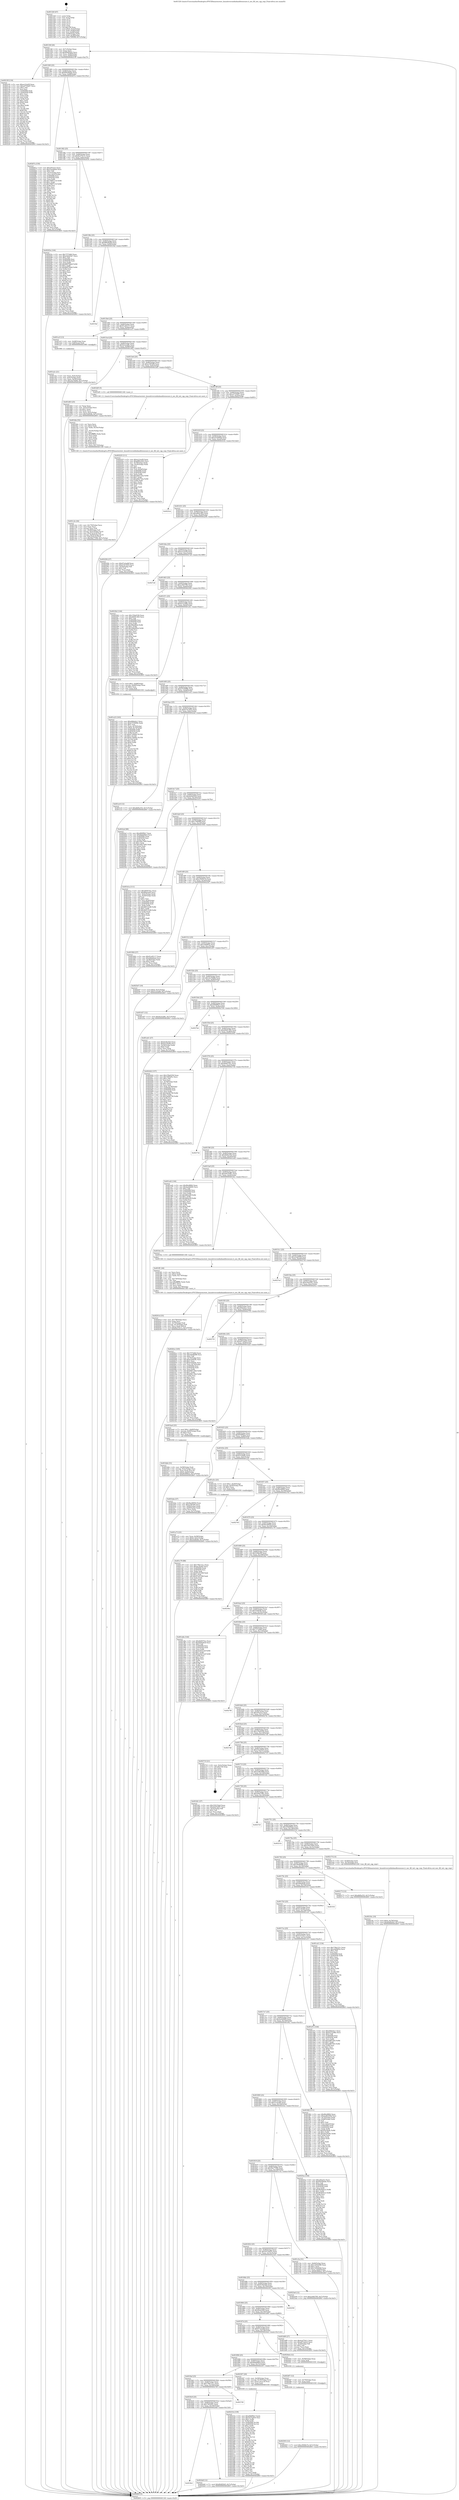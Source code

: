 digraph "0x401320" {
  label = "0x401320 (/mnt/c/Users/mathe/Desktop/tcc/POCII/binaries/extr_linuxdriversinfinibandhwnesnes.h_nes_fill_init_cqp_wqe_Final-ollvm.out::main(0))"
  labelloc = "t"
  node[shape=record]

  Entry [label="",width=0.3,height=0.3,shape=circle,fillcolor=black,style=filled]
  "0x40134f" [label="{
     0x40134f [26]\l
     | [instrs]\l
     &nbsp;&nbsp;0x40134f \<+3\>: mov -0x7c(%rbp),%eax\l
     &nbsp;&nbsp;0x401352 \<+2\>: mov %eax,%ecx\l
     &nbsp;&nbsp;0x401354 \<+6\>: sub $0x80df20d3,%ecx\l
     &nbsp;&nbsp;0x40135a \<+3\>: mov %eax,-0x80(%rbp)\l
     &nbsp;&nbsp;0x40135d \<+6\>: mov %ecx,-0x84(%rbp)\l
     &nbsp;&nbsp;0x401363 \<+6\>: je 000000000040219f \<main+0xe7f\>\l
  }"]
  "0x40219f" [label="{
     0x40219f [134]\l
     | [instrs]\l
     &nbsp;&nbsp;0x40219f \<+5\>: mov $0xac21dcf9,%eax\l
     &nbsp;&nbsp;0x4021a4 \<+5\>: mov $0xa2753b97,%ecx\l
     &nbsp;&nbsp;0x4021a9 \<+2\>: mov $0x1,%dl\l
     &nbsp;&nbsp;0x4021ab \<+2\>: xor %esi,%esi\l
     &nbsp;&nbsp;0x4021ad \<+7\>: mov 0x405094,%edi\l
     &nbsp;&nbsp;0x4021b4 \<+8\>: mov 0x405058,%r8d\l
     &nbsp;&nbsp;0x4021bc \<+3\>: sub $0x1,%esi\l
     &nbsp;&nbsp;0x4021bf \<+3\>: mov %edi,%r9d\l
     &nbsp;&nbsp;0x4021c2 \<+3\>: add %esi,%r9d\l
     &nbsp;&nbsp;0x4021c5 \<+4\>: imul %r9d,%edi\l
     &nbsp;&nbsp;0x4021c9 \<+3\>: and $0x1,%edi\l
     &nbsp;&nbsp;0x4021cc \<+3\>: cmp $0x0,%edi\l
     &nbsp;&nbsp;0x4021cf \<+4\>: sete %r10b\l
     &nbsp;&nbsp;0x4021d3 \<+4\>: cmp $0xa,%r8d\l
     &nbsp;&nbsp;0x4021d7 \<+4\>: setl %r11b\l
     &nbsp;&nbsp;0x4021db \<+3\>: mov %r10b,%bl\l
     &nbsp;&nbsp;0x4021de \<+3\>: xor $0xff,%bl\l
     &nbsp;&nbsp;0x4021e1 \<+3\>: mov %r11b,%r14b\l
     &nbsp;&nbsp;0x4021e4 \<+4\>: xor $0xff,%r14b\l
     &nbsp;&nbsp;0x4021e8 \<+3\>: xor $0x1,%dl\l
     &nbsp;&nbsp;0x4021eb \<+3\>: mov %bl,%r15b\l
     &nbsp;&nbsp;0x4021ee \<+4\>: and $0xff,%r15b\l
     &nbsp;&nbsp;0x4021f2 \<+3\>: and %dl,%r10b\l
     &nbsp;&nbsp;0x4021f5 \<+3\>: mov %r14b,%r12b\l
     &nbsp;&nbsp;0x4021f8 \<+4\>: and $0xff,%r12b\l
     &nbsp;&nbsp;0x4021fc \<+3\>: and %dl,%r11b\l
     &nbsp;&nbsp;0x4021ff \<+3\>: or %r10b,%r15b\l
     &nbsp;&nbsp;0x402202 \<+3\>: or %r11b,%r12b\l
     &nbsp;&nbsp;0x402205 \<+3\>: xor %r12b,%r15b\l
     &nbsp;&nbsp;0x402208 \<+3\>: or %r14b,%bl\l
     &nbsp;&nbsp;0x40220b \<+3\>: xor $0xff,%bl\l
     &nbsp;&nbsp;0x40220e \<+3\>: or $0x1,%dl\l
     &nbsp;&nbsp;0x402211 \<+2\>: and %dl,%bl\l
     &nbsp;&nbsp;0x402213 \<+3\>: or %bl,%r15b\l
     &nbsp;&nbsp;0x402216 \<+4\>: test $0x1,%r15b\l
     &nbsp;&nbsp;0x40221a \<+3\>: cmovne %ecx,%eax\l
     &nbsp;&nbsp;0x40221d \<+3\>: mov %eax,-0x7c(%rbp)\l
     &nbsp;&nbsp;0x402220 \<+5\>: jmp 0000000000402805 \<main+0x14e5\>\l
  }"]
  "0x401369" [label="{
     0x401369 [25]\l
     | [instrs]\l
     &nbsp;&nbsp;0x401369 \<+5\>: jmp 000000000040136e \<main+0x4e\>\l
     &nbsp;&nbsp;0x40136e \<+3\>: mov -0x80(%rbp),%eax\l
     &nbsp;&nbsp;0x401371 \<+5\>: sub $0x85036dab,%eax\l
     &nbsp;&nbsp;0x401376 \<+6\>: mov %eax,-0x88(%rbp)\l
     &nbsp;&nbsp;0x40137c \<+6\>: je 000000000040267a \<main+0x135a\>\l
  }"]
  Exit [label="",width=0.3,height=0.3,shape=circle,fillcolor=black,style=filled,peripheries=2]
  "0x40267a" [label="{
     0x40267a [150]\l
     | [instrs]\l
     &nbsp;&nbsp;0x40267a \<+5\>: mov $0xc65a3ce,%eax\l
     &nbsp;&nbsp;0x40267f \<+5\>: mov $0x23aa40e6,%ecx\l
     &nbsp;&nbsp;0x402684 \<+2\>: mov $0x1,%dl\l
     &nbsp;&nbsp;0x402686 \<+3\>: mov -0x3c(%rbp),%esi\l
     &nbsp;&nbsp;0x402689 \<+3\>: mov %esi,-0x2c(%rbp)\l
     &nbsp;&nbsp;0x40268c \<+7\>: mov 0x405094,%esi\l
     &nbsp;&nbsp;0x402693 \<+7\>: mov 0x405058,%edi\l
     &nbsp;&nbsp;0x40269a \<+3\>: mov %esi,%r8d\l
     &nbsp;&nbsp;0x40269d \<+7\>: add $0x70807c14,%r8d\l
     &nbsp;&nbsp;0x4026a4 \<+4\>: sub $0x1,%r8d\l
     &nbsp;&nbsp;0x4026a8 \<+7\>: sub $0x70807c14,%r8d\l
     &nbsp;&nbsp;0x4026af \<+4\>: imul %r8d,%esi\l
     &nbsp;&nbsp;0x4026b3 \<+3\>: and $0x1,%esi\l
     &nbsp;&nbsp;0x4026b6 \<+3\>: cmp $0x0,%esi\l
     &nbsp;&nbsp;0x4026b9 \<+4\>: sete %r9b\l
     &nbsp;&nbsp;0x4026bd \<+3\>: cmp $0xa,%edi\l
     &nbsp;&nbsp;0x4026c0 \<+4\>: setl %r10b\l
     &nbsp;&nbsp;0x4026c4 \<+3\>: mov %r9b,%r11b\l
     &nbsp;&nbsp;0x4026c7 \<+4\>: xor $0xff,%r11b\l
     &nbsp;&nbsp;0x4026cb \<+3\>: mov %r10b,%bl\l
     &nbsp;&nbsp;0x4026ce \<+3\>: xor $0xff,%bl\l
     &nbsp;&nbsp;0x4026d1 \<+3\>: xor $0x0,%dl\l
     &nbsp;&nbsp;0x4026d4 \<+3\>: mov %r11b,%r14b\l
     &nbsp;&nbsp;0x4026d7 \<+4\>: and $0x0,%r14b\l
     &nbsp;&nbsp;0x4026db \<+3\>: and %dl,%r9b\l
     &nbsp;&nbsp;0x4026de \<+3\>: mov %bl,%r15b\l
     &nbsp;&nbsp;0x4026e1 \<+4\>: and $0x0,%r15b\l
     &nbsp;&nbsp;0x4026e5 \<+3\>: and %dl,%r10b\l
     &nbsp;&nbsp;0x4026e8 \<+3\>: or %r9b,%r14b\l
     &nbsp;&nbsp;0x4026eb \<+3\>: or %r10b,%r15b\l
     &nbsp;&nbsp;0x4026ee \<+3\>: xor %r15b,%r14b\l
     &nbsp;&nbsp;0x4026f1 \<+3\>: or %bl,%r11b\l
     &nbsp;&nbsp;0x4026f4 \<+4\>: xor $0xff,%r11b\l
     &nbsp;&nbsp;0x4026f8 \<+3\>: or $0x0,%dl\l
     &nbsp;&nbsp;0x4026fb \<+3\>: and %dl,%r11b\l
     &nbsp;&nbsp;0x4026fe \<+3\>: or %r11b,%r14b\l
     &nbsp;&nbsp;0x402701 \<+4\>: test $0x1,%r14b\l
     &nbsp;&nbsp;0x402705 \<+3\>: cmovne %ecx,%eax\l
     &nbsp;&nbsp;0x402708 \<+3\>: mov %eax,-0x7c(%rbp)\l
     &nbsp;&nbsp;0x40270b \<+5\>: jmp 0000000000402805 \<main+0x14e5\>\l
  }"]
  "0x401382" [label="{
     0x401382 [25]\l
     | [instrs]\l
     &nbsp;&nbsp;0x401382 \<+5\>: jmp 0000000000401387 \<main+0x67\>\l
     &nbsp;&nbsp;0x401387 \<+3\>: mov -0x80(%rbp),%eax\l
     &nbsp;&nbsp;0x40138a \<+5\>: sub $0x8a370c11,%eax\l
     &nbsp;&nbsp;0x40138f \<+6\>: mov %eax,-0x8c(%rbp)\l
     &nbsp;&nbsp;0x401395 \<+6\>: je 000000000040203e \<main+0xd1e\>\l
  }"]
  "0x402503" [label="{
     0x402503 [12]\l
     | [instrs]\l
     &nbsp;&nbsp;0x402503 \<+7\>: movl $0xc9569e7d,-0x7c(%rbp)\l
     &nbsp;&nbsp;0x40250a \<+5\>: jmp 0000000000402805 \<main+0x14e5\>\l
  }"]
  "0x40203e" [label="{
     0x40203e [144]\l
     | [instrs]\l
     &nbsp;&nbsp;0x40203e \<+5\>: mov $0x7372db0,%eax\l
     &nbsp;&nbsp;0x402043 \<+5\>: mov $0xe5de43b7,%ecx\l
     &nbsp;&nbsp;0x402048 \<+2\>: mov $0x1,%dl\l
     &nbsp;&nbsp;0x40204a \<+7\>: mov 0x405094,%esi\l
     &nbsp;&nbsp;0x402051 \<+7\>: mov 0x405058,%edi\l
     &nbsp;&nbsp;0x402058 \<+3\>: mov %esi,%r8d\l
     &nbsp;&nbsp;0x40205b \<+7\>: add $0x66979de6,%r8d\l
     &nbsp;&nbsp;0x402062 \<+4\>: sub $0x1,%r8d\l
     &nbsp;&nbsp;0x402066 \<+7\>: sub $0x66979de6,%r8d\l
     &nbsp;&nbsp;0x40206d \<+4\>: imul %r8d,%esi\l
     &nbsp;&nbsp;0x402071 \<+3\>: and $0x1,%esi\l
     &nbsp;&nbsp;0x402074 \<+3\>: cmp $0x0,%esi\l
     &nbsp;&nbsp;0x402077 \<+4\>: sete %r9b\l
     &nbsp;&nbsp;0x40207b \<+3\>: cmp $0xa,%edi\l
     &nbsp;&nbsp;0x40207e \<+4\>: setl %r10b\l
     &nbsp;&nbsp;0x402082 \<+3\>: mov %r9b,%r11b\l
     &nbsp;&nbsp;0x402085 \<+4\>: xor $0xff,%r11b\l
     &nbsp;&nbsp;0x402089 \<+3\>: mov %r10b,%bl\l
     &nbsp;&nbsp;0x40208c \<+3\>: xor $0xff,%bl\l
     &nbsp;&nbsp;0x40208f \<+3\>: xor $0x1,%dl\l
     &nbsp;&nbsp;0x402092 \<+3\>: mov %r11b,%r14b\l
     &nbsp;&nbsp;0x402095 \<+4\>: and $0xff,%r14b\l
     &nbsp;&nbsp;0x402099 \<+3\>: and %dl,%r9b\l
     &nbsp;&nbsp;0x40209c \<+3\>: mov %bl,%r15b\l
     &nbsp;&nbsp;0x40209f \<+4\>: and $0xff,%r15b\l
     &nbsp;&nbsp;0x4020a3 \<+3\>: and %dl,%r10b\l
     &nbsp;&nbsp;0x4020a6 \<+3\>: or %r9b,%r14b\l
     &nbsp;&nbsp;0x4020a9 \<+3\>: or %r10b,%r15b\l
     &nbsp;&nbsp;0x4020ac \<+3\>: xor %r15b,%r14b\l
     &nbsp;&nbsp;0x4020af \<+3\>: or %bl,%r11b\l
     &nbsp;&nbsp;0x4020b2 \<+4\>: xor $0xff,%r11b\l
     &nbsp;&nbsp;0x4020b6 \<+3\>: or $0x1,%dl\l
     &nbsp;&nbsp;0x4020b9 \<+3\>: and %dl,%r11b\l
     &nbsp;&nbsp;0x4020bc \<+3\>: or %r11b,%r14b\l
     &nbsp;&nbsp;0x4020bf \<+4\>: test $0x1,%r14b\l
     &nbsp;&nbsp;0x4020c3 \<+3\>: cmovne %ecx,%eax\l
     &nbsp;&nbsp;0x4020c6 \<+3\>: mov %eax,-0x7c(%rbp)\l
     &nbsp;&nbsp;0x4020c9 \<+5\>: jmp 0000000000402805 \<main+0x14e5\>\l
  }"]
  "0x40139b" [label="{
     0x40139b [25]\l
     | [instrs]\l
     &nbsp;&nbsp;0x40139b \<+5\>: jmp 00000000004013a0 \<main+0x80\>\l
     &nbsp;&nbsp;0x4013a0 \<+3\>: mov -0x80(%rbp),%eax\l
     &nbsp;&nbsp;0x4013a3 \<+5\>: sub $0x8f638209,%eax\l
     &nbsp;&nbsp;0x4013a8 \<+6\>: mov %eax,-0x90(%rbp)\l
     &nbsp;&nbsp;0x4013ae \<+6\>: je 00000000004019af \<main+0x68f\>\l
  }"]
  "0x4024f7" [label="{
     0x4024f7 [12]\l
     | [instrs]\l
     &nbsp;&nbsp;0x4024f7 \<+4\>: mov -0x70(%rbp),%rax\l
     &nbsp;&nbsp;0x4024fb \<+3\>: mov %rax,%rdi\l
     &nbsp;&nbsp;0x4024fe \<+5\>: call 0000000000401030 \<free@plt\>\l
     | [calls]\l
     &nbsp;&nbsp;0x401030 \{1\} (unknown)\l
  }"]
  "0x4019af" [label="{
     0x4019af\l
  }", style=dashed]
  "0x4013b4" [label="{
     0x4013b4 [25]\l
     | [instrs]\l
     &nbsp;&nbsp;0x4013b4 \<+5\>: jmp 00000000004013b9 \<main+0x99\>\l
     &nbsp;&nbsp;0x4013b9 \<+3\>: mov -0x80(%rbp),%eax\l
     &nbsp;&nbsp;0x4013bc \<+5\>: sub $0x91a92117,%eax\l
     &nbsp;&nbsp;0x4013c1 \<+6\>: mov %eax,-0x94(%rbp)\l
     &nbsp;&nbsp;0x4013c7 \<+6\>: je 0000000000401a1f \<main+0x6ff\>\l
  }"]
  "0x4018e1" [label="{
     0x4018e1\l
  }", style=dashed]
  "0x401a1f" [label="{
     0x401a1f [13]\l
     | [instrs]\l
     &nbsp;&nbsp;0x401a1f \<+4\>: mov -0x48(%rbp),%rax\l
     &nbsp;&nbsp;0x401a23 \<+4\>: mov 0x8(%rax),%rdi\l
     &nbsp;&nbsp;0x401a27 \<+5\>: call 0000000000401060 \<atoi@plt\>\l
     | [calls]\l
     &nbsp;&nbsp;0x401060 \{1\} (unknown)\l
  }"]
  "0x4013cd" [label="{
     0x4013cd [25]\l
     | [instrs]\l
     &nbsp;&nbsp;0x4013cd \<+5\>: jmp 00000000004013d2 \<main+0xb2\>\l
     &nbsp;&nbsp;0x4013d2 \<+3\>: mov -0x80(%rbp),%eax\l
     &nbsp;&nbsp;0x4013d5 \<+5\>: sub $0x9a3ced6c,%eax\l
     &nbsp;&nbsp;0x4013da \<+6\>: mov %eax,-0x98(%rbp)\l
     &nbsp;&nbsp;0x4013e0 \<+6\>: je 0000000000401d63 \<main+0xa43\>\l
  }"]
  "0x4024df" [label="{
     0x4024df [12]\l
     | [instrs]\l
     &nbsp;&nbsp;0x4024df \<+7\>: movl $0x80df20d3,-0x7c(%rbp)\l
     &nbsp;&nbsp;0x4024e6 \<+5\>: jmp 0000000000402805 \<main+0x14e5\>\l
  }"]
  "0x401d63" [label="{
     0x401d63 [25]\l
     | [instrs]\l
     &nbsp;&nbsp;0x401d63 \<+2\>: xor %eax,%eax\l
     &nbsp;&nbsp;0x401d65 \<+3\>: mov -0x5c(%rbp),%ecx\l
     &nbsp;&nbsp;0x401d68 \<+3\>: sub $0x1,%eax\l
     &nbsp;&nbsp;0x401d6b \<+2\>: sub %eax,%ecx\l
     &nbsp;&nbsp;0x401d6d \<+3\>: mov %ecx,-0x5c(%rbp)\l
     &nbsp;&nbsp;0x401d70 \<+7\>: movl $0x52df24b,-0x7c(%rbp)\l
     &nbsp;&nbsp;0x401d77 \<+5\>: jmp 0000000000402805 \<main+0x14e5\>\l
  }"]
  "0x4013e6" [label="{
     0x4013e6 [25]\l
     | [instrs]\l
     &nbsp;&nbsp;0x4013e6 \<+5\>: jmp 00000000004013eb \<main+0xcb\>\l
     &nbsp;&nbsp;0x4013eb \<+3\>: mov -0x80(%rbp),%eax\l
     &nbsp;&nbsp;0x4013ee \<+5\>: sub $0xa19f16f4,%eax\l
     &nbsp;&nbsp;0x4013f3 \<+6\>: mov %eax,-0x9c(%rbp)\l
     &nbsp;&nbsp;0x4013f9 \<+6\>: je 0000000000401bf5 \<main+0x8d5\>\l
  }"]
  "0x4018c8" [label="{
     0x4018c8 [25]\l
     | [instrs]\l
     &nbsp;&nbsp;0x4018c8 \<+5\>: jmp 00000000004018cd \<main+0x5ad\>\l
     &nbsp;&nbsp;0x4018cd \<+3\>: mov -0x80(%rbp),%eax\l
     &nbsp;&nbsp;0x4018d0 \<+5\>: sub $0x74f52f5c,%eax\l
     &nbsp;&nbsp;0x4018d5 \<+6\>: mov %eax,-0x164(%rbp)\l
     &nbsp;&nbsp;0x4018db \<+6\>: je 00000000004024df \<main+0x11bf\>\l
  }"]
  "0x401bf5" [label="{
     0x401bf5 [5]\l
     | [instrs]\l
     &nbsp;&nbsp;0x401bf5 \<+5\>: call 0000000000401160 \<next_i\>\l
     | [calls]\l
     &nbsp;&nbsp;0x401160 \{1\} (/mnt/c/Users/mathe/Desktop/tcc/POCII/binaries/extr_linuxdriversinfinibandhwnesnes.h_nes_fill_init_cqp_wqe_Final-ollvm.out::next_i)\l
  }"]
  "0x4013ff" [label="{
     0x4013ff [25]\l
     | [instrs]\l
     &nbsp;&nbsp;0x4013ff \<+5\>: jmp 0000000000401404 \<main+0xe4\>\l
     &nbsp;&nbsp;0x401404 \<+3\>: mov -0x80(%rbp),%eax\l
     &nbsp;&nbsp;0x401407 \<+5\>: sub $0xa2753b97,%eax\l
     &nbsp;&nbsp;0x40140c \<+6\>: mov %eax,-0xa0(%rbp)\l
     &nbsp;&nbsp;0x401412 \<+6\>: je 0000000000402225 \<main+0xf05\>\l
  }"]
  "0x402749" [label="{
     0x402749\l
  }", style=dashed]
  "0x402225" [label="{
     0x402225 [111]\l
     | [instrs]\l
     &nbsp;&nbsp;0x402225 \<+5\>: mov $0xac21dcf9,%eax\l
     &nbsp;&nbsp;0x40222a \<+5\>: mov $0xa892c403,%ecx\l
     &nbsp;&nbsp;0x40222f \<+3\>: mov -0x78(%rbp),%edx\l
     &nbsp;&nbsp;0x402232 \<+3\>: cmp -0x50(%rbp),%edx\l
     &nbsp;&nbsp;0x402235 \<+4\>: setl %sil\l
     &nbsp;&nbsp;0x402239 \<+4\>: and $0x1,%sil\l
     &nbsp;&nbsp;0x40223d \<+4\>: mov %sil,-0x2d(%rbp)\l
     &nbsp;&nbsp;0x402241 \<+7\>: mov 0x405094,%edx\l
     &nbsp;&nbsp;0x402248 \<+7\>: mov 0x405058,%edi\l
     &nbsp;&nbsp;0x40224f \<+3\>: mov %edx,%r8d\l
     &nbsp;&nbsp;0x402252 \<+7\>: add $0xe60e732a,%r8d\l
     &nbsp;&nbsp;0x402259 \<+4\>: sub $0x1,%r8d\l
     &nbsp;&nbsp;0x40225d \<+7\>: sub $0xe60e732a,%r8d\l
     &nbsp;&nbsp;0x402264 \<+4\>: imul %r8d,%edx\l
     &nbsp;&nbsp;0x402268 \<+3\>: and $0x1,%edx\l
     &nbsp;&nbsp;0x40226b \<+3\>: cmp $0x0,%edx\l
     &nbsp;&nbsp;0x40226e \<+4\>: sete %sil\l
     &nbsp;&nbsp;0x402272 \<+3\>: cmp $0xa,%edi\l
     &nbsp;&nbsp;0x402275 \<+4\>: setl %r9b\l
     &nbsp;&nbsp;0x402279 \<+3\>: mov %sil,%r10b\l
     &nbsp;&nbsp;0x40227c \<+3\>: and %r9b,%r10b\l
     &nbsp;&nbsp;0x40227f \<+3\>: xor %r9b,%sil\l
     &nbsp;&nbsp;0x402282 \<+3\>: or %sil,%r10b\l
     &nbsp;&nbsp;0x402285 \<+4\>: test $0x1,%r10b\l
     &nbsp;&nbsp;0x402289 \<+3\>: cmovne %ecx,%eax\l
     &nbsp;&nbsp;0x40228c \<+3\>: mov %eax,-0x7c(%rbp)\l
     &nbsp;&nbsp;0x40228f \<+5\>: jmp 0000000000402805 \<main+0x14e5\>\l
  }"]
  "0x401418" [label="{
     0x401418 [25]\l
     | [instrs]\l
     &nbsp;&nbsp;0x401418 \<+5\>: jmp 000000000040141d \<main+0xfd\>\l
     &nbsp;&nbsp;0x40141d \<+3\>: mov -0x80(%rbp),%eax\l
     &nbsp;&nbsp;0x401420 \<+5\>: sub $0xa535b60d,%eax\l
     &nbsp;&nbsp;0x401425 \<+6\>: mov %eax,-0xa4(%rbp)\l
     &nbsp;&nbsp;0x40142b \<+6\>: je 00000000004025cb \<main+0x12ab\>\l
  }"]
  "0x40231b" [label="{
     0x40231b [139]\l
     | [instrs]\l
     &nbsp;&nbsp;0x40231b \<+5\>: mov $0xd069f9a7,%edx\l
     &nbsp;&nbsp;0x402320 \<+5\>: mov $0x5d75e835,%esi\l
     &nbsp;&nbsp;0x402325 \<+3\>: mov $0x1,%r8b\l
     &nbsp;&nbsp;0x402328 \<+3\>: xor %r9d,%r9d\l
     &nbsp;&nbsp;0x40232b \<+8\>: mov 0x405094,%r10d\l
     &nbsp;&nbsp;0x402333 \<+8\>: mov 0x405058,%r11d\l
     &nbsp;&nbsp;0x40233b \<+4\>: sub $0x1,%r9d\l
     &nbsp;&nbsp;0x40233f \<+3\>: mov %r10d,%ebx\l
     &nbsp;&nbsp;0x402342 \<+3\>: add %r9d,%ebx\l
     &nbsp;&nbsp;0x402345 \<+4\>: imul %ebx,%r10d\l
     &nbsp;&nbsp;0x402349 \<+4\>: and $0x1,%r10d\l
     &nbsp;&nbsp;0x40234d \<+4\>: cmp $0x0,%r10d\l
     &nbsp;&nbsp;0x402351 \<+4\>: sete %r14b\l
     &nbsp;&nbsp;0x402355 \<+4\>: cmp $0xa,%r11d\l
     &nbsp;&nbsp;0x402359 \<+4\>: setl %r15b\l
     &nbsp;&nbsp;0x40235d \<+3\>: mov %r14b,%r12b\l
     &nbsp;&nbsp;0x402360 \<+4\>: xor $0xff,%r12b\l
     &nbsp;&nbsp;0x402364 \<+3\>: mov %r15b,%r13b\l
     &nbsp;&nbsp;0x402367 \<+4\>: xor $0xff,%r13b\l
     &nbsp;&nbsp;0x40236b \<+4\>: xor $0x1,%r8b\l
     &nbsp;&nbsp;0x40236f \<+3\>: mov %r12b,%al\l
     &nbsp;&nbsp;0x402372 \<+2\>: and $0xff,%al\l
     &nbsp;&nbsp;0x402374 \<+3\>: and %r8b,%r14b\l
     &nbsp;&nbsp;0x402377 \<+3\>: mov %r13b,%cl\l
     &nbsp;&nbsp;0x40237a \<+3\>: and $0xff,%cl\l
     &nbsp;&nbsp;0x40237d \<+3\>: and %r8b,%r15b\l
     &nbsp;&nbsp;0x402380 \<+3\>: or %r14b,%al\l
     &nbsp;&nbsp;0x402383 \<+3\>: or %r15b,%cl\l
     &nbsp;&nbsp;0x402386 \<+2\>: xor %cl,%al\l
     &nbsp;&nbsp;0x402388 \<+3\>: or %r13b,%r12b\l
     &nbsp;&nbsp;0x40238b \<+4\>: xor $0xff,%r12b\l
     &nbsp;&nbsp;0x40238f \<+4\>: or $0x1,%r8b\l
     &nbsp;&nbsp;0x402393 \<+3\>: and %r8b,%r12b\l
     &nbsp;&nbsp;0x402396 \<+3\>: or %r12b,%al\l
     &nbsp;&nbsp;0x402399 \<+2\>: test $0x1,%al\l
     &nbsp;&nbsp;0x40239b \<+3\>: cmovne %esi,%edx\l
     &nbsp;&nbsp;0x40239e \<+3\>: mov %edx,-0x7c(%rbp)\l
     &nbsp;&nbsp;0x4023a1 \<+5\>: jmp 0000000000402805 \<main+0x14e5\>\l
  }"]
  "0x4025cb" [label="{
     0x4025cb\l
  }", style=dashed]
  "0x401431" [label="{
     0x401431 [25]\l
     | [instrs]\l
     &nbsp;&nbsp;0x401431 \<+5\>: jmp 0000000000401436 \<main+0x116\>\l
     &nbsp;&nbsp;0x401436 \<+3\>: mov -0x80(%rbp),%eax\l
     &nbsp;&nbsp;0x401439 \<+5\>: sub $0xa892c403,%eax\l
     &nbsp;&nbsp;0x40143e \<+6\>: mov %eax,-0xa8(%rbp)\l
     &nbsp;&nbsp;0x401444 \<+6\>: je 0000000000402294 \<main+0xf74\>\l
  }"]
  "0x4018af" [label="{
     0x4018af [25]\l
     | [instrs]\l
     &nbsp;&nbsp;0x4018af \<+5\>: jmp 00000000004018b4 \<main+0x594\>\l
     &nbsp;&nbsp;0x4018b4 \<+3\>: mov -0x80(%rbp),%eax\l
     &nbsp;&nbsp;0x4018b7 \<+5\>: sub $0x738e121c,%eax\l
     &nbsp;&nbsp;0x4018bc \<+6\>: mov %eax,-0x160(%rbp)\l
     &nbsp;&nbsp;0x4018c2 \<+6\>: je 0000000000402749 \<main+0x1429\>\l
  }"]
  "0x402294" [label="{
     0x402294 [27]\l
     | [instrs]\l
     &nbsp;&nbsp;0x402294 \<+5\>: mov $0x67a2ad4f,%eax\l
     &nbsp;&nbsp;0x402299 \<+5\>: mov $0xb7d13f25,%ecx\l
     &nbsp;&nbsp;0x40229e \<+3\>: mov -0x2d(%rbp),%dl\l
     &nbsp;&nbsp;0x4022a1 \<+3\>: test $0x1,%dl\l
     &nbsp;&nbsp;0x4022a4 \<+3\>: cmovne %ecx,%eax\l
     &nbsp;&nbsp;0x4022a7 \<+3\>: mov %eax,-0x7c(%rbp)\l
     &nbsp;&nbsp;0x4022aa \<+5\>: jmp 0000000000402805 \<main+0x14e5\>\l
  }"]
  "0x40144a" [label="{
     0x40144a [25]\l
     | [instrs]\l
     &nbsp;&nbsp;0x40144a \<+5\>: jmp 000000000040144f \<main+0x12f\>\l
     &nbsp;&nbsp;0x40144f \<+3\>: mov -0x80(%rbp),%eax\l
     &nbsp;&nbsp;0x401452 \<+5\>: sub $0xac21dcf9,%eax\l
     &nbsp;&nbsp;0x401457 \<+6\>: mov %eax,-0xac(%rbp)\l
     &nbsp;&nbsp;0x40145d \<+6\>: je 00000000004027a8 \<main+0x1488\>\l
  }"]
  "0x402307" [label="{
     0x402307 [20]\l
     | [instrs]\l
     &nbsp;&nbsp;0x402307 \<+4\>: mov -0x58(%rbp),%rax\l
     &nbsp;&nbsp;0x40230b \<+4\>: movslq -0x78(%rbp),%rcx\l
     &nbsp;&nbsp;0x40230f \<+4\>: mov (%rax,%rcx,8),%rax\l
     &nbsp;&nbsp;0x402313 \<+3\>: mov %rax,%rdi\l
     &nbsp;&nbsp;0x402316 \<+5\>: call 0000000000401030 \<free@plt\>\l
     | [calls]\l
     &nbsp;&nbsp;0x401030 \{1\} (unknown)\l
  }"]
  "0x4027a8" [label="{
     0x4027a8\l
  }", style=dashed]
  "0x401463" [label="{
     0x401463 [25]\l
     | [instrs]\l
     &nbsp;&nbsp;0x401463 \<+5\>: jmp 0000000000401468 \<main+0x148\>\l
     &nbsp;&nbsp;0x401468 \<+3\>: mov -0x80(%rbp),%eax\l
     &nbsp;&nbsp;0x40146b \<+5\>: sub $0xac663785,%eax\l
     &nbsp;&nbsp;0x401470 \<+6\>: mov %eax,-0xb0(%rbp)\l
     &nbsp;&nbsp;0x401476 \<+6\>: je 00000000004023b2 \<main+0x1092\>\l
  }"]
  "0x401896" [label="{
     0x401896 [25]\l
     | [instrs]\l
     &nbsp;&nbsp;0x401896 \<+5\>: jmp 000000000040189b \<main+0x57b\>\l
     &nbsp;&nbsp;0x40189b \<+3\>: mov -0x80(%rbp),%eax\l
     &nbsp;&nbsp;0x40189e \<+5\>: sub $0x6bbb68ed,%eax\l
     &nbsp;&nbsp;0x4018a3 \<+6\>: mov %eax,-0x15c(%rbp)\l
     &nbsp;&nbsp;0x4018a9 \<+6\>: je 0000000000402307 \<main+0xfe7\>\l
  }"]
  "0x4023b2" [label="{
     0x4023b2 [144]\l
     | [instrs]\l
     &nbsp;&nbsp;0x4023b2 \<+5\>: mov $0x159a0336,%eax\l
     &nbsp;&nbsp;0x4023b7 \<+5\>: mov $0xd9491383,%ecx\l
     &nbsp;&nbsp;0x4023bc \<+2\>: mov $0x1,%dl\l
     &nbsp;&nbsp;0x4023be \<+7\>: mov 0x405094,%esi\l
     &nbsp;&nbsp;0x4023c5 \<+7\>: mov 0x405058,%edi\l
     &nbsp;&nbsp;0x4023cc \<+3\>: mov %esi,%r8d\l
     &nbsp;&nbsp;0x4023cf \<+7\>: sub $0x306a89cb,%r8d\l
     &nbsp;&nbsp;0x4023d6 \<+4\>: sub $0x1,%r8d\l
     &nbsp;&nbsp;0x4023da \<+7\>: add $0x306a89cb,%r8d\l
     &nbsp;&nbsp;0x4023e1 \<+4\>: imul %r8d,%esi\l
     &nbsp;&nbsp;0x4023e5 \<+3\>: and $0x1,%esi\l
     &nbsp;&nbsp;0x4023e8 \<+3\>: cmp $0x0,%esi\l
     &nbsp;&nbsp;0x4023eb \<+4\>: sete %r9b\l
     &nbsp;&nbsp;0x4023ef \<+3\>: cmp $0xa,%edi\l
     &nbsp;&nbsp;0x4023f2 \<+4\>: setl %r10b\l
     &nbsp;&nbsp;0x4023f6 \<+3\>: mov %r9b,%r11b\l
     &nbsp;&nbsp;0x4023f9 \<+4\>: xor $0xff,%r11b\l
     &nbsp;&nbsp;0x4023fd \<+3\>: mov %r10b,%bl\l
     &nbsp;&nbsp;0x402400 \<+3\>: xor $0xff,%bl\l
     &nbsp;&nbsp;0x402403 \<+3\>: xor $0x0,%dl\l
     &nbsp;&nbsp;0x402406 \<+3\>: mov %r11b,%r14b\l
     &nbsp;&nbsp;0x402409 \<+4\>: and $0x0,%r14b\l
     &nbsp;&nbsp;0x40240d \<+3\>: and %dl,%r9b\l
     &nbsp;&nbsp;0x402410 \<+3\>: mov %bl,%r15b\l
     &nbsp;&nbsp;0x402413 \<+4\>: and $0x0,%r15b\l
     &nbsp;&nbsp;0x402417 \<+3\>: and %dl,%r10b\l
     &nbsp;&nbsp;0x40241a \<+3\>: or %r9b,%r14b\l
     &nbsp;&nbsp;0x40241d \<+3\>: or %r10b,%r15b\l
     &nbsp;&nbsp;0x402420 \<+3\>: xor %r15b,%r14b\l
     &nbsp;&nbsp;0x402423 \<+3\>: or %bl,%r11b\l
     &nbsp;&nbsp;0x402426 \<+4\>: xor $0xff,%r11b\l
     &nbsp;&nbsp;0x40242a \<+3\>: or $0x0,%dl\l
     &nbsp;&nbsp;0x40242d \<+3\>: and %dl,%r11b\l
     &nbsp;&nbsp;0x402430 \<+3\>: or %r11b,%r14b\l
     &nbsp;&nbsp;0x402433 \<+4\>: test $0x1,%r14b\l
     &nbsp;&nbsp;0x402437 \<+3\>: cmovne %ecx,%eax\l
     &nbsp;&nbsp;0x40243a \<+3\>: mov %eax,-0x7c(%rbp)\l
     &nbsp;&nbsp;0x40243d \<+5\>: jmp 0000000000402805 \<main+0x14e5\>\l
  }"]
  "0x40147c" [label="{
     0x40147c [25]\l
     | [instrs]\l
     &nbsp;&nbsp;0x40147c \<+5\>: jmp 0000000000401481 \<main+0x161\>\l
     &nbsp;&nbsp;0x401481 \<+3\>: mov -0x80(%rbp),%eax\l
     &nbsp;&nbsp;0x401484 \<+5\>: sub $0xb212c88e,%eax\l
     &nbsp;&nbsp;0x401489 \<+6\>: mov %eax,-0xb4(%rbp)\l
     &nbsp;&nbsp;0x40148f \<+6\>: je 0000000000401e0c \<main+0xaec\>\l
  }"]
  "0x4024eb" [label="{
     0x4024eb [12]\l
     | [instrs]\l
     &nbsp;&nbsp;0x4024eb \<+4\>: mov -0x58(%rbp),%rax\l
     &nbsp;&nbsp;0x4024ef \<+3\>: mov %rax,%rdi\l
     &nbsp;&nbsp;0x4024f2 \<+5\>: call 0000000000401030 \<free@plt\>\l
     | [calls]\l
     &nbsp;&nbsp;0x401030 \{1\} (unknown)\l
  }"]
  "0x401e0c" [label="{
     0x401e0c [23]\l
     | [instrs]\l
     &nbsp;&nbsp;0x401e0c \<+7\>: movl $0x1,-0x68(%rbp)\l
     &nbsp;&nbsp;0x401e13 \<+4\>: movslq -0x68(%rbp),%rax\l
     &nbsp;&nbsp;0x401e17 \<+4\>: shl $0x2,%rax\l
     &nbsp;&nbsp;0x401e1b \<+3\>: mov %rax,%rdi\l
     &nbsp;&nbsp;0x401e1e \<+5\>: call 0000000000401050 \<malloc@plt\>\l
     | [calls]\l
     &nbsp;&nbsp;0x401050 \{1\} (unknown)\l
  }"]
  "0x401495" [label="{
     0x401495 [25]\l
     | [instrs]\l
     &nbsp;&nbsp;0x401495 \<+5\>: jmp 000000000040149a \<main+0x17a\>\l
     &nbsp;&nbsp;0x40149a \<+3\>: mov -0x80(%rbp),%eax\l
     &nbsp;&nbsp;0x40149d \<+5\>: sub $0xb753099b,%eax\l
     &nbsp;&nbsp;0x4014a2 \<+6\>: mov %eax,-0xb8(%rbp)\l
     &nbsp;&nbsp;0x4014a8 \<+6\>: je 0000000000401ec6 \<main+0xba6\>\l
  }"]
  "0x40218c" [label="{
     0x40218c [19]\l
     | [instrs]\l
     &nbsp;&nbsp;0x40218c \<+7\>: movl $0x0,-0x78(%rbp)\l
     &nbsp;&nbsp;0x402193 \<+7\>: movl $0x80df20d3,-0x7c(%rbp)\l
     &nbsp;&nbsp;0x40219a \<+5\>: jmp 0000000000402805 \<main+0x14e5\>\l
  }"]
  "0x401ec6" [label="{
     0x401ec6 [12]\l
     | [instrs]\l
     &nbsp;&nbsp;0x401ec6 \<+7\>: movl $0xdbf0a332,-0x7c(%rbp)\l
     &nbsp;&nbsp;0x401ecd \<+5\>: jmp 0000000000402805 \<main+0x14e5\>\l
  }"]
  "0x4014ae" [label="{
     0x4014ae [25]\l
     | [instrs]\l
     &nbsp;&nbsp;0x4014ae \<+5\>: jmp 00000000004014b3 \<main+0x193\>\l
     &nbsp;&nbsp;0x4014b3 \<+3\>: mov -0x80(%rbp),%eax\l
     &nbsp;&nbsp;0x4014b6 \<+5\>: sub $0xb7d13f25,%eax\l
     &nbsp;&nbsp;0x4014bb \<+6\>: mov %eax,-0xbc(%rbp)\l
     &nbsp;&nbsp;0x4014c1 \<+6\>: je 00000000004022af \<main+0xf8f\>\l
  }"]
  "0x40201d" [label="{
     0x40201d [33]\l
     | [instrs]\l
     &nbsp;&nbsp;0x40201d \<+6\>: mov -0x178(%rbp),%ecx\l
     &nbsp;&nbsp;0x402023 \<+3\>: imul %eax,%ecx\l
     &nbsp;&nbsp;0x402026 \<+4\>: mov -0x70(%rbp),%rdi\l
     &nbsp;&nbsp;0x40202a \<+4\>: movslq -0x74(%rbp),%r8\l
     &nbsp;&nbsp;0x40202e \<+4\>: mov %ecx,(%rdi,%r8,4)\l
     &nbsp;&nbsp;0x402032 \<+7\>: movl $0x8a370c11,-0x7c(%rbp)\l
     &nbsp;&nbsp;0x402039 \<+5\>: jmp 0000000000402805 \<main+0x14e5\>\l
  }"]
  "0x4022af" [label="{
     0x4022af [88]\l
     | [instrs]\l
     &nbsp;&nbsp;0x4022af \<+5\>: mov $0xd069f9a7,%eax\l
     &nbsp;&nbsp;0x4022b4 \<+5\>: mov $0x6bbb68ed,%ecx\l
     &nbsp;&nbsp;0x4022b9 \<+7\>: mov 0x405094,%edx\l
     &nbsp;&nbsp;0x4022c0 \<+7\>: mov 0x405058,%esi\l
     &nbsp;&nbsp;0x4022c7 \<+2\>: mov %edx,%edi\l
     &nbsp;&nbsp;0x4022c9 \<+6\>: sub $0x304c7b83,%edi\l
     &nbsp;&nbsp;0x4022cf \<+3\>: sub $0x1,%edi\l
     &nbsp;&nbsp;0x4022d2 \<+6\>: add $0x304c7b83,%edi\l
     &nbsp;&nbsp;0x4022d8 \<+3\>: imul %edi,%edx\l
     &nbsp;&nbsp;0x4022db \<+3\>: and $0x1,%edx\l
     &nbsp;&nbsp;0x4022de \<+3\>: cmp $0x0,%edx\l
     &nbsp;&nbsp;0x4022e1 \<+4\>: sete %r8b\l
     &nbsp;&nbsp;0x4022e5 \<+3\>: cmp $0xa,%esi\l
     &nbsp;&nbsp;0x4022e8 \<+4\>: setl %r9b\l
     &nbsp;&nbsp;0x4022ec \<+3\>: mov %r8b,%r10b\l
     &nbsp;&nbsp;0x4022ef \<+3\>: and %r9b,%r10b\l
     &nbsp;&nbsp;0x4022f2 \<+3\>: xor %r9b,%r8b\l
     &nbsp;&nbsp;0x4022f5 \<+3\>: or %r8b,%r10b\l
     &nbsp;&nbsp;0x4022f8 \<+4\>: test $0x1,%r10b\l
     &nbsp;&nbsp;0x4022fc \<+3\>: cmovne %ecx,%eax\l
     &nbsp;&nbsp;0x4022ff \<+3\>: mov %eax,-0x7c(%rbp)\l
     &nbsp;&nbsp;0x402302 \<+5\>: jmp 0000000000402805 \<main+0x14e5\>\l
  }"]
  "0x4014c7" [label="{
     0x4014c7 [25]\l
     | [instrs]\l
     &nbsp;&nbsp;0x4014c7 \<+5\>: jmp 00000000004014cc \<main+0x1ac\>\l
     &nbsp;&nbsp;0x4014cc \<+3\>: mov -0x80(%rbp),%eax\l
     &nbsp;&nbsp;0x4014cf \<+5\>: sub $0xbb9d29c8,%eax\l
     &nbsp;&nbsp;0x4014d4 \<+6\>: mov %eax,-0xc0(%rbp)\l
     &nbsp;&nbsp;0x4014da \<+6\>: je 0000000000401b1a \<main+0x7fa\>\l
  }"]
  "0x401ff1" [label="{
     0x401ff1 [44]\l
     | [instrs]\l
     &nbsp;&nbsp;0x401ff1 \<+2\>: xor %ecx,%ecx\l
     &nbsp;&nbsp;0x401ff3 \<+5\>: mov $0x2,%edx\l
     &nbsp;&nbsp;0x401ff8 \<+6\>: mov %edx,-0x174(%rbp)\l
     &nbsp;&nbsp;0x401ffe \<+1\>: cltd\l
     &nbsp;&nbsp;0x401fff \<+6\>: mov -0x174(%rbp),%esi\l
     &nbsp;&nbsp;0x402005 \<+2\>: idiv %esi\l
     &nbsp;&nbsp;0x402007 \<+6\>: imul $0xfffffffe,%edx,%edx\l
     &nbsp;&nbsp;0x40200d \<+3\>: sub $0x1,%ecx\l
     &nbsp;&nbsp;0x402010 \<+2\>: sub %ecx,%edx\l
     &nbsp;&nbsp;0x402012 \<+6\>: mov %edx,-0x178(%rbp)\l
     &nbsp;&nbsp;0x402018 \<+5\>: call 0000000000401160 \<next_i\>\l
     | [calls]\l
     &nbsp;&nbsp;0x401160 \{1\} (/mnt/c/Users/mathe/Desktop/tcc/POCII/binaries/extr_linuxdriversinfinibandhwnesnes.h_nes_fill_init_cqp_wqe_Final-ollvm.out::next_i)\l
  }"]
  "0x401b1a" [label="{
     0x401b1a [111]\l
     | [instrs]\l
     &nbsp;&nbsp;0x401b1a \<+5\>: mov $0xdb0075ec,%eax\l
     &nbsp;&nbsp;0x401b1f \<+5\>: mov $0x66efc920,%ecx\l
     &nbsp;&nbsp;0x401b24 \<+3\>: mov -0x5c(%rbp),%edx\l
     &nbsp;&nbsp;0x401b27 \<+3\>: cmp -0x50(%rbp),%edx\l
     &nbsp;&nbsp;0x401b2a \<+4\>: setl %sil\l
     &nbsp;&nbsp;0x401b2e \<+4\>: and $0x1,%sil\l
     &nbsp;&nbsp;0x401b32 \<+4\>: mov %sil,-0x2f(%rbp)\l
     &nbsp;&nbsp;0x401b36 \<+7\>: mov 0x405094,%edx\l
     &nbsp;&nbsp;0x401b3d \<+7\>: mov 0x405058,%edi\l
     &nbsp;&nbsp;0x401b44 \<+3\>: mov %edx,%r8d\l
     &nbsp;&nbsp;0x401b47 \<+7\>: sub $0x46513c68,%r8d\l
     &nbsp;&nbsp;0x401b4e \<+4\>: sub $0x1,%r8d\l
     &nbsp;&nbsp;0x401b52 \<+7\>: add $0x46513c68,%r8d\l
     &nbsp;&nbsp;0x401b59 \<+4\>: imul %r8d,%edx\l
     &nbsp;&nbsp;0x401b5d \<+3\>: and $0x1,%edx\l
     &nbsp;&nbsp;0x401b60 \<+3\>: cmp $0x0,%edx\l
     &nbsp;&nbsp;0x401b63 \<+4\>: sete %sil\l
     &nbsp;&nbsp;0x401b67 \<+3\>: cmp $0xa,%edi\l
     &nbsp;&nbsp;0x401b6a \<+4\>: setl %r9b\l
     &nbsp;&nbsp;0x401b6e \<+3\>: mov %sil,%r10b\l
     &nbsp;&nbsp;0x401b71 \<+3\>: and %r9b,%r10b\l
     &nbsp;&nbsp;0x401b74 \<+3\>: xor %r9b,%sil\l
     &nbsp;&nbsp;0x401b77 \<+3\>: or %sil,%r10b\l
     &nbsp;&nbsp;0x401b7a \<+4\>: test $0x1,%r10b\l
     &nbsp;&nbsp;0x401b7e \<+3\>: cmovne %ecx,%eax\l
     &nbsp;&nbsp;0x401b81 \<+3\>: mov %eax,-0x7c(%rbp)\l
     &nbsp;&nbsp;0x401b84 \<+5\>: jmp 0000000000402805 \<main+0x14e5\>\l
  }"]
  "0x4014e0" [label="{
     0x4014e0 [25]\l
     | [instrs]\l
     &nbsp;&nbsp;0x4014e0 \<+5\>: jmp 00000000004014e5 \<main+0x1c5\>\l
     &nbsp;&nbsp;0x4014e5 \<+3\>: mov -0x80(%rbp),%eax\l
     &nbsp;&nbsp;0x4014e8 \<+5\>: sub $0xc76909ff,%eax\l
     &nbsp;&nbsp;0x4014ed \<+6\>: mov %eax,-0xc4(%rbp)\l
     &nbsp;&nbsp;0x4014f3 \<+6\>: je 0000000000401904 \<main+0x5e4\>\l
  }"]
  "0x401e23" [label="{
     0x401e23 [163]\l
     | [instrs]\l
     &nbsp;&nbsp;0x401e23 \<+5\>: mov $0xe84de4c1,%ecx\l
     &nbsp;&nbsp;0x401e28 \<+5\>: mov $0xb753099b,%edx\l
     &nbsp;&nbsp;0x401e2d \<+3\>: mov $0x1,%sil\l
     &nbsp;&nbsp;0x401e30 \<+4\>: mov %rax,-0x70(%rbp)\l
     &nbsp;&nbsp;0x401e34 \<+7\>: movl $0x0,-0x74(%rbp)\l
     &nbsp;&nbsp;0x401e3b \<+8\>: mov 0x405094,%r8d\l
     &nbsp;&nbsp;0x401e43 \<+8\>: mov 0x405058,%r9d\l
     &nbsp;&nbsp;0x401e4b \<+3\>: mov %r8d,%r10d\l
     &nbsp;&nbsp;0x401e4e \<+7\>: sub $0xfc7d490e,%r10d\l
     &nbsp;&nbsp;0x401e55 \<+4\>: sub $0x1,%r10d\l
     &nbsp;&nbsp;0x401e59 \<+7\>: add $0xfc7d490e,%r10d\l
     &nbsp;&nbsp;0x401e60 \<+4\>: imul %r10d,%r8d\l
     &nbsp;&nbsp;0x401e64 \<+4\>: and $0x1,%r8d\l
     &nbsp;&nbsp;0x401e68 \<+4\>: cmp $0x0,%r8d\l
     &nbsp;&nbsp;0x401e6c \<+4\>: sete %r11b\l
     &nbsp;&nbsp;0x401e70 \<+4\>: cmp $0xa,%r9d\l
     &nbsp;&nbsp;0x401e74 \<+3\>: setl %bl\l
     &nbsp;&nbsp;0x401e77 \<+3\>: mov %r11b,%r14b\l
     &nbsp;&nbsp;0x401e7a \<+4\>: xor $0xff,%r14b\l
     &nbsp;&nbsp;0x401e7e \<+3\>: mov %bl,%r15b\l
     &nbsp;&nbsp;0x401e81 \<+4\>: xor $0xff,%r15b\l
     &nbsp;&nbsp;0x401e85 \<+4\>: xor $0x0,%sil\l
     &nbsp;&nbsp;0x401e89 \<+3\>: mov %r14b,%r12b\l
     &nbsp;&nbsp;0x401e8c \<+4\>: and $0x0,%r12b\l
     &nbsp;&nbsp;0x401e90 \<+3\>: and %sil,%r11b\l
     &nbsp;&nbsp;0x401e93 \<+3\>: mov %r15b,%r13b\l
     &nbsp;&nbsp;0x401e96 \<+4\>: and $0x0,%r13b\l
     &nbsp;&nbsp;0x401e9a \<+3\>: and %sil,%bl\l
     &nbsp;&nbsp;0x401e9d \<+3\>: or %r11b,%r12b\l
     &nbsp;&nbsp;0x401ea0 \<+3\>: or %bl,%r13b\l
     &nbsp;&nbsp;0x401ea3 \<+3\>: xor %r13b,%r12b\l
     &nbsp;&nbsp;0x401ea6 \<+3\>: or %r15b,%r14b\l
     &nbsp;&nbsp;0x401ea9 \<+4\>: xor $0xff,%r14b\l
     &nbsp;&nbsp;0x401ead \<+4\>: or $0x0,%sil\l
     &nbsp;&nbsp;0x401eb1 \<+3\>: and %sil,%r14b\l
     &nbsp;&nbsp;0x401eb4 \<+3\>: or %r14b,%r12b\l
     &nbsp;&nbsp;0x401eb7 \<+4\>: test $0x1,%r12b\l
     &nbsp;&nbsp;0x401ebb \<+3\>: cmovne %edx,%ecx\l
     &nbsp;&nbsp;0x401ebe \<+3\>: mov %ecx,-0x7c(%rbp)\l
     &nbsp;&nbsp;0x401ec1 \<+5\>: jmp 0000000000402805 \<main+0x14e5\>\l
  }"]
  "0x401904" [label="{
     0x401904 [27]\l
     | [instrs]\l
     &nbsp;&nbsp;0x401904 \<+5\>: mov $0x91a92117,%eax\l
     &nbsp;&nbsp;0x401909 \<+5\>: mov $0x44fabbab,%ecx\l
     &nbsp;&nbsp;0x40190e \<+3\>: mov -0x38(%rbp),%edx\l
     &nbsp;&nbsp;0x401911 \<+3\>: cmp $0x2,%edx\l
     &nbsp;&nbsp;0x401914 \<+3\>: cmovne %ecx,%eax\l
     &nbsp;&nbsp;0x401917 \<+3\>: mov %eax,-0x7c(%rbp)\l
     &nbsp;&nbsp;0x40191a \<+5\>: jmp 0000000000402805 \<main+0x14e5\>\l
  }"]
  "0x4014f9" [label="{
     0x4014f9 [25]\l
     | [instrs]\l
     &nbsp;&nbsp;0x4014f9 \<+5\>: jmp 00000000004014fe \<main+0x1de\>\l
     &nbsp;&nbsp;0x4014fe \<+3\>: mov -0x80(%rbp),%eax\l
     &nbsp;&nbsp;0x401501 \<+5\>: sub $0xc9569e7d,%eax\l
     &nbsp;&nbsp;0x401506 \<+6\>: mov %eax,-0xc8(%rbp)\l
     &nbsp;&nbsp;0x40150c \<+6\>: je 00000000004025d7 \<main+0x12b7\>\l
  }"]
  "0x402805" [label="{
     0x402805 [5]\l
     | [instrs]\l
     &nbsp;&nbsp;0x402805 \<+5\>: jmp 000000000040134f \<main+0x2f\>\l
  }"]
  "0x401320" [label="{
     0x401320 [47]\l
     | [instrs]\l
     &nbsp;&nbsp;0x401320 \<+1\>: push %rbp\l
     &nbsp;&nbsp;0x401321 \<+3\>: mov %rsp,%rbp\l
     &nbsp;&nbsp;0x401324 \<+2\>: push %r15\l
     &nbsp;&nbsp;0x401326 \<+2\>: push %r14\l
     &nbsp;&nbsp;0x401328 \<+2\>: push %r13\l
     &nbsp;&nbsp;0x40132a \<+2\>: push %r12\l
     &nbsp;&nbsp;0x40132c \<+1\>: push %rbx\l
     &nbsp;&nbsp;0x40132d \<+7\>: sub $0x158,%rsp\l
     &nbsp;&nbsp;0x401334 \<+7\>: movl $0x0,-0x3c(%rbp)\l
     &nbsp;&nbsp;0x40133b \<+3\>: mov %edi,-0x40(%rbp)\l
     &nbsp;&nbsp;0x40133e \<+4\>: mov %rsi,-0x48(%rbp)\l
     &nbsp;&nbsp;0x401342 \<+3\>: mov -0x40(%rbp),%edi\l
     &nbsp;&nbsp;0x401345 \<+3\>: mov %edi,-0x38(%rbp)\l
     &nbsp;&nbsp;0x401348 \<+7\>: movl $0xc76909ff,-0x7c(%rbp)\l
  }"]
  "0x401a2c" [label="{
     0x401a2c [21]\l
     | [instrs]\l
     &nbsp;&nbsp;0x401a2c \<+3\>: mov %eax,-0x4c(%rbp)\l
     &nbsp;&nbsp;0x401a2f \<+3\>: mov -0x4c(%rbp),%eax\l
     &nbsp;&nbsp;0x401a32 \<+3\>: mov %eax,-0x34(%rbp)\l
     &nbsp;&nbsp;0x401a35 \<+7\>: movl $0xcba7bb8d,-0x7c(%rbp)\l
     &nbsp;&nbsp;0x401a3c \<+5\>: jmp 0000000000402805 \<main+0x14e5\>\l
  }"]
  "0x401c2e" [label="{
     0x401c2e [44]\l
     | [instrs]\l
     &nbsp;&nbsp;0x401c2e \<+6\>: mov -0x170(%rbp),%ecx\l
     &nbsp;&nbsp;0x401c34 \<+3\>: imul %eax,%ecx\l
     &nbsp;&nbsp;0x401c37 \<+3\>: movslq %ecx,%r8\l
     &nbsp;&nbsp;0x401c3a \<+4\>: mov -0x58(%rbp),%r9\l
     &nbsp;&nbsp;0x401c3e \<+4\>: movslq -0x5c(%rbp),%r10\l
     &nbsp;&nbsp;0x401c42 \<+4\>: mov (%r9,%r10,8),%r9\l
     &nbsp;&nbsp;0x401c46 \<+4\>: movslq -0x64(%rbp),%r10\l
     &nbsp;&nbsp;0x401c4a \<+4\>: mov %r8,(%r9,%r10,8)\l
     &nbsp;&nbsp;0x401c4e \<+7\>: movl $0x58a77596,-0x7c(%rbp)\l
     &nbsp;&nbsp;0x401c55 \<+5\>: jmp 0000000000402805 \<main+0x14e5\>\l
  }"]
  "0x4025d7" [label="{
     0x4025d7 [19]\l
     | [instrs]\l
     &nbsp;&nbsp;0x4025d7 \<+7\>: movl $0x0,-0x3c(%rbp)\l
     &nbsp;&nbsp;0x4025de \<+7\>: movl $0x51cfcab6,-0x7c(%rbp)\l
     &nbsp;&nbsp;0x4025e5 \<+5\>: jmp 0000000000402805 \<main+0x14e5\>\l
  }"]
  "0x401512" [label="{
     0x401512 [25]\l
     | [instrs]\l
     &nbsp;&nbsp;0x401512 \<+5\>: jmp 0000000000401517 \<main+0x1f7\>\l
     &nbsp;&nbsp;0x401517 \<+3\>: mov -0x80(%rbp),%eax\l
     &nbsp;&nbsp;0x40151a \<+5\>: sub $0xcb4f465a,%eax\l
     &nbsp;&nbsp;0x40151f \<+6\>: mov %eax,-0xcc(%rbp)\l
     &nbsp;&nbsp;0x401525 \<+6\>: je 0000000000401d57 \<main+0xa37\>\l
  }"]
  "0x401bfa" [label="{
     0x401bfa [52]\l
     | [instrs]\l
     &nbsp;&nbsp;0x401bfa \<+2\>: xor %ecx,%ecx\l
     &nbsp;&nbsp;0x401bfc \<+5\>: mov $0x2,%edx\l
     &nbsp;&nbsp;0x401c01 \<+6\>: mov %edx,-0x16c(%rbp)\l
     &nbsp;&nbsp;0x401c07 \<+1\>: cltd\l
     &nbsp;&nbsp;0x401c08 \<+6\>: mov -0x16c(%rbp),%esi\l
     &nbsp;&nbsp;0x401c0e \<+2\>: idiv %esi\l
     &nbsp;&nbsp;0x401c10 \<+6\>: imul $0xfffffffe,%edx,%edx\l
     &nbsp;&nbsp;0x401c16 \<+2\>: mov %ecx,%edi\l
     &nbsp;&nbsp;0x401c18 \<+2\>: sub %edx,%edi\l
     &nbsp;&nbsp;0x401c1a \<+2\>: mov %ecx,%edx\l
     &nbsp;&nbsp;0x401c1c \<+3\>: sub $0x1,%edx\l
     &nbsp;&nbsp;0x401c1f \<+2\>: add %edx,%edi\l
     &nbsp;&nbsp;0x401c21 \<+2\>: sub %edi,%ecx\l
     &nbsp;&nbsp;0x401c23 \<+6\>: mov %ecx,-0x170(%rbp)\l
     &nbsp;&nbsp;0x401c29 \<+5\>: call 0000000000401160 \<next_i\>\l
     | [calls]\l
     &nbsp;&nbsp;0x401160 \{1\} (/mnt/c/Users/mathe/Desktop/tcc/POCII/binaries/extr_linuxdriversinfinibandhwnesnes.h_nes_fill_init_cqp_wqe_Final-ollvm.out::next_i)\l
  }"]
  "0x401d57" [label="{
     0x401d57 [12]\l
     | [instrs]\l
     &nbsp;&nbsp;0x401d57 \<+7\>: movl $0x9a3ced6c,-0x7c(%rbp)\l
     &nbsp;&nbsp;0x401d5e \<+5\>: jmp 0000000000402805 \<main+0x14e5\>\l
  }"]
  "0x40152b" [label="{
     0x40152b [25]\l
     | [instrs]\l
     &nbsp;&nbsp;0x40152b \<+5\>: jmp 0000000000401530 \<main+0x210\>\l
     &nbsp;&nbsp;0x401530 \<+3\>: mov -0x80(%rbp),%eax\l
     &nbsp;&nbsp;0x401533 \<+5\>: sub $0xcba7bb8d,%eax\l
     &nbsp;&nbsp;0x401538 \<+6\>: mov %eax,-0xd0(%rbp)\l
     &nbsp;&nbsp;0x40153e \<+6\>: je 0000000000401a41 \<main+0x721\>\l
  }"]
  "0x401bbb" [label="{
     0x401bbb [31]\l
     | [instrs]\l
     &nbsp;&nbsp;0x401bbb \<+4\>: mov -0x58(%rbp),%rdi\l
     &nbsp;&nbsp;0x401bbf \<+4\>: movslq -0x5c(%rbp),%rcx\l
     &nbsp;&nbsp;0x401bc3 \<+4\>: mov %rax,(%rdi,%rcx,8)\l
     &nbsp;&nbsp;0x401bc7 \<+7\>: movl $0x0,-0x64(%rbp)\l
     &nbsp;&nbsp;0x401bce \<+7\>: movl $0xf03990e2,-0x7c(%rbp)\l
     &nbsp;&nbsp;0x401bd5 \<+5\>: jmp 0000000000402805 \<main+0x14e5\>\l
  }"]
  "0x401a41" [label="{
     0x401a41 [27]\l
     | [instrs]\l
     &nbsp;&nbsp;0x401a41 \<+5\>: mov $0x61f4e4d2,%eax\l
     &nbsp;&nbsp;0x401a46 \<+5\>: mov $0xf2318a6b,%ecx\l
     &nbsp;&nbsp;0x401a4b \<+3\>: mov -0x34(%rbp),%edx\l
     &nbsp;&nbsp;0x401a4e \<+3\>: cmp $0x0,%edx\l
     &nbsp;&nbsp;0x401a51 \<+3\>: cmove %ecx,%eax\l
     &nbsp;&nbsp;0x401a54 \<+3\>: mov %eax,-0x7c(%rbp)\l
     &nbsp;&nbsp;0x401a57 \<+5\>: jmp 0000000000402805 \<main+0x14e5\>\l
  }"]
  "0x401544" [label="{
     0x401544 [25]\l
     | [instrs]\l
     &nbsp;&nbsp;0x401544 \<+5\>: jmp 0000000000401549 \<main+0x229\>\l
     &nbsp;&nbsp;0x401549 \<+3\>: mov -0x80(%rbp),%eax\l
     &nbsp;&nbsp;0x40154c \<+5\>: sub $0xd069f9a7,%eax\l
     &nbsp;&nbsp;0x401551 \<+6\>: mov %eax,-0xd4(%rbp)\l
     &nbsp;&nbsp;0x401557 \<+6\>: je 00000000004027b4 \<main+0x1494\>\l
  }"]
  "0x40187d" [label="{
     0x40187d [25]\l
     | [instrs]\l
     &nbsp;&nbsp;0x40187d \<+5\>: jmp 0000000000401882 \<main+0x562\>\l
     &nbsp;&nbsp;0x401882 \<+3\>: mov -0x80(%rbp),%eax\l
     &nbsp;&nbsp;0x401885 \<+5\>: sub $0x67a2ad4f,%eax\l
     &nbsp;&nbsp;0x40188a \<+6\>: mov %eax,-0x158(%rbp)\l
     &nbsp;&nbsp;0x401890 \<+6\>: je 00000000004024eb \<main+0x11cb\>\l
  }"]
  "0x4027b4" [label="{
     0x4027b4\l
  }", style=dashed]
  "0x40155d" [label="{
     0x40155d [25]\l
     | [instrs]\l
     &nbsp;&nbsp;0x40155d \<+5\>: jmp 0000000000401562 \<main+0x242\>\l
     &nbsp;&nbsp;0x401562 \<+3\>: mov -0x80(%rbp),%eax\l
     &nbsp;&nbsp;0x401565 \<+5\>: sub $0xd9491383,%eax\l
     &nbsp;&nbsp;0x40156a \<+6\>: mov %eax,-0xd8(%rbp)\l
     &nbsp;&nbsp;0x401570 \<+6\>: je 0000000000402442 \<main+0x1122\>\l
  }"]
  "0x401b89" [label="{
     0x401b89 [27]\l
     | [instrs]\l
     &nbsp;&nbsp;0x401b89 \<+5\>: mov $0x4cd72b11,%eax\l
     &nbsp;&nbsp;0x401b8e \<+5\>: mov $0xe872ab23,%ecx\l
     &nbsp;&nbsp;0x401b93 \<+3\>: mov -0x2f(%rbp),%dl\l
     &nbsp;&nbsp;0x401b96 \<+3\>: test $0x1,%dl\l
     &nbsp;&nbsp;0x401b99 \<+3\>: cmovne %ecx,%eax\l
     &nbsp;&nbsp;0x401b9c \<+3\>: mov %eax,-0x7c(%rbp)\l
     &nbsp;&nbsp;0x401b9f \<+5\>: jmp 0000000000402805 \<main+0x14e5\>\l
  }"]
  "0x402442" [label="{
     0x402442 [157]\l
     | [instrs]\l
     &nbsp;&nbsp;0x402442 \<+5\>: mov $0x159a0336,%eax\l
     &nbsp;&nbsp;0x402447 \<+5\>: mov $0x74f52f5c,%ecx\l
     &nbsp;&nbsp;0x40244c \<+2\>: mov $0x1,%dl\l
     &nbsp;&nbsp;0x40244e \<+2\>: xor %esi,%esi\l
     &nbsp;&nbsp;0x402450 \<+3\>: mov -0x78(%rbp),%edi\l
     &nbsp;&nbsp;0x402453 \<+3\>: sub $0x1,%esi\l
     &nbsp;&nbsp;0x402456 \<+2\>: sub %esi,%edi\l
     &nbsp;&nbsp;0x402458 \<+3\>: mov %edi,-0x78(%rbp)\l
     &nbsp;&nbsp;0x40245b \<+7\>: mov 0x405094,%esi\l
     &nbsp;&nbsp;0x402462 \<+7\>: mov 0x405058,%edi\l
     &nbsp;&nbsp;0x402469 \<+3\>: mov %esi,%r8d\l
     &nbsp;&nbsp;0x40246c \<+7\>: add $0x5ab4b758,%r8d\l
     &nbsp;&nbsp;0x402473 \<+4\>: sub $0x1,%r8d\l
     &nbsp;&nbsp;0x402477 \<+7\>: sub $0x5ab4b758,%r8d\l
     &nbsp;&nbsp;0x40247e \<+4\>: imul %r8d,%esi\l
     &nbsp;&nbsp;0x402482 \<+3\>: and $0x1,%esi\l
     &nbsp;&nbsp;0x402485 \<+3\>: cmp $0x0,%esi\l
     &nbsp;&nbsp;0x402488 \<+4\>: sete %r9b\l
     &nbsp;&nbsp;0x40248c \<+3\>: cmp $0xa,%edi\l
     &nbsp;&nbsp;0x40248f \<+4\>: setl %r10b\l
     &nbsp;&nbsp;0x402493 \<+3\>: mov %r9b,%r11b\l
     &nbsp;&nbsp;0x402496 \<+4\>: xor $0xff,%r11b\l
     &nbsp;&nbsp;0x40249a \<+3\>: mov %r10b,%bl\l
     &nbsp;&nbsp;0x40249d \<+3\>: xor $0xff,%bl\l
     &nbsp;&nbsp;0x4024a0 \<+3\>: xor $0x0,%dl\l
     &nbsp;&nbsp;0x4024a3 \<+3\>: mov %r11b,%r14b\l
     &nbsp;&nbsp;0x4024a6 \<+4\>: and $0x0,%r14b\l
     &nbsp;&nbsp;0x4024aa \<+3\>: and %dl,%r9b\l
     &nbsp;&nbsp;0x4024ad \<+3\>: mov %bl,%r15b\l
     &nbsp;&nbsp;0x4024b0 \<+4\>: and $0x0,%r15b\l
     &nbsp;&nbsp;0x4024b4 \<+3\>: and %dl,%r10b\l
     &nbsp;&nbsp;0x4024b7 \<+3\>: or %r9b,%r14b\l
     &nbsp;&nbsp;0x4024ba \<+3\>: or %r10b,%r15b\l
     &nbsp;&nbsp;0x4024bd \<+3\>: xor %r15b,%r14b\l
     &nbsp;&nbsp;0x4024c0 \<+3\>: or %bl,%r11b\l
     &nbsp;&nbsp;0x4024c3 \<+4\>: xor $0xff,%r11b\l
     &nbsp;&nbsp;0x4024c7 \<+3\>: or $0x0,%dl\l
     &nbsp;&nbsp;0x4024ca \<+3\>: and %dl,%r11b\l
     &nbsp;&nbsp;0x4024cd \<+3\>: or %r11b,%r14b\l
     &nbsp;&nbsp;0x4024d0 \<+4\>: test $0x1,%r14b\l
     &nbsp;&nbsp;0x4024d4 \<+3\>: cmovne %ecx,%eax\l
     &nbsp;&nbsp;0x4024d7 \<+3\>: mov %eax,-0x7c(%rbp)\l
     &nbsp;&nbsp;0x4024da \<+5\>: jmp 0000000000402805 \<main+0x14e5\>\l
  }"]
  "0x401576" [label="{
     0x401576 [25]\l
     | [instrs]\l
     &nbsp;&nbsp;0x401576 \<+5\>: jmp 000000000040157b \<main+0x25b\>\l
     &nbsp;&nbsp;0x40157b \<+3\>: mov -0x80(%rbp),%eax\l
     &nbsp;&nbsp;0x40157e \<+5\>: sub $0xdb0075ec,%eax\l
     &nbsp;&nbsp;0x401583 \<+6\>: mov %eax,-0xdc(%rbp)\l
     &nbsp;&nbsp;0x401589 \<+6\>: je 000000000040273d \<main+0x141d\>\l
  }"]
  "0x401864" [label="{
     0x401864 [25]\l
     | [instrs]\l
     &nbsp;&nbsp;0x401864 \<+5\>: jmp 0000000000401869 \<main+0x549\>\l
     &nbsp;&nbsp;0x401869 \<+3\>: mov -0x80(%rbp),%eax\l
     &nbsp;&nbsp;0x40186c \<+5\>: sub $0x66efc920,%eax\l
     &nbsp;&nbsp;0x401871 \<+6\>: mov %eax,-0x154(%rbp)\l
     &nbsp;&nbsp;0x401877 \<+6\>: je 0000000000401b89 \<main+0x869\>\l
  }"]
  "0x40273d" [label="{
     0x40273d\l
  }", style=dashed]
  "0x40158f" [label="{
     0x40158f [25]\l
     | [instrs]\l
     &nbsp;&nbsp;0x40158f \<+5\>: jmp 0000000000401594 \<main+0x274\>\l
     &nbsp;&nbsp;0x401594 \<+3\>: mov -0x80(%rbp),%eax\l
     &nbsp;&nbsp;0x401597 \<+5\>: sub $0xdbf0a332,%eax\l
     &nbsp;&nbsp;0x40159c \<+6\>: mov %eax,-0xe0(%rbp)\l
     &nbsp;&nbsp;0x4015a2 \<+6\>: je 0000000000401ed2 \<main+0xbb2\>\l
  }"]
  "0x40250f" [label="{
     0x40250f\l
  }", style=dashed]
  "0x401ed2" [label="{
     0x401ed2 [144]\l
     | [instrs]\l
     &nbsp;&nbsp;0x401ed2 \<+5\>: mov $0xf8e48f64,%eax\l
     &nbsp;&nbsp;0x401ed7 \<+5\>: mov $0x4ed2fd04,%ecx\l
     &nbsp;&nbsp;0x401edc \<+2\>: mov $0x1,%dl\l
     &nbsp;&nbsp;0x401ede \<+7\>: mov 0x405094,%esi\l
     &nbsp;&nbsp;0x401ee5 \<+7\>: mov 0x405058,%edi\l
     &nbsp;&nbsp;0x401eec \<+3\>: mov %esi,%r8d\l
     &nbsp;&nbsp;0x401eef \<+7\>: sub $0x460a20f,%r8d\l
     &nbsp;&nbsp;0x401ef6 \<+4\>: sub $0x1,%r8d\l
     &nbsp;&nbsp;0x401efa \<+7\>: add $0x460a20f,%r8d\l
     &nbsp;&nbsp;0x401f01 \<+4\>: imul %r8d,%esi\l
     &nbsp;&nbsp;0x401f05 \<+3\>: and $0x1,%esi\l
     &nbsp;&nbsp;0x401f08 \<+3\>: cmp $0x0,%esi\l
     &nbsp;&nbsp;0x401f0b \<+4\>: sete %r9b\l
     &nbsp;&nbsp;0x401f0f \<+3\>: cmp $0xa,%edi\l
     &nbsp;&nbsp;0x401f12 \<+4\>: setl %r10b\l
     &nbsp;&nbsp;0x401f16 \<+3\>: mov %r9b,%r11b\l
     &nbsp;&nbsp;0x401f19 \<+4\>: xor $0xff,%r11b\l
     &nbsp;&nbsp;0x401f1d \<+3\>: mov %r10b,%bl\l
     &nbsp;&nbsp;0x401f20 \<+3\>: xor $0xff,%bl\l
     &nbsp;&nbsp;0x401f23 \<+3\>: xor $0x0,%dl\l
     &nbsp;&nbsp;0x401f26 \<+3\>: mov %r11b,%r14b\l
     &nbsp;&nbsp;0x401f29 \<+4\>: and $0x0,%r14b\l
     &nbsp;&nbsp;0x401f2d \<+3\>: and %dl,%r9b\l
     &nbsp;&nbsp;0x401f30 \<+3\>: mov %bl,%r15b\l
     &nbsp;&nbsp;0x401f33 \<+4\>: and $0x0,%r15b\l
     &nbsp;&nbsp;0x401f37 \<+3\>: and %dl,%r10b\l
     &nbsp;&nbsp;0x401f3a \<+3\>: or %r9b,%r14b\l
     &nbsp;&nbsp;0x401f3d \<+3\>: or %r10b,%r15b\l
     &nbsp;&nbsp;0x401f40 \<+3\>: xor %r15b,%r14b\l
     &nbsp;&nbsp;0x401f43 \<+3\>: or %bl,%r11b\l
     &nbsp;&nbsp;0x401f46 \<+4\>: xor $0xff,%r11b\l
     &nbsp;&nbsp;0x401f4a \<+3\>: or $0x0,%dl\l
     &nbsp;&nbsp;0x401f4d \<+3\>: and %dl,%r11b\l
     &nbsp;&nbsp;0x401f50 \<+3\>: or %r11b,%r14b\l
     &nbsp;&nbsp;0x401f53 \<+4\>: test $0x1,%r14b\l
     &nbsp;&nbsp;0x401f57 \<+3\>: cmovne %ecx,%eax\l
     &nbsp;&nbsp;0x401f5a \<+3\>: mov %eax,-0x7c(%rbp)\l
     &nbsp;&nbsp;0x401f5d \<+5\>: jmp 0000000000402805 \<main+0x14e5\>\l
  }"]
  "0x4015a8" [label="{
     0x4015a8 [25]\l
     | [instrs]\l
     &nbsp;&nbsp;0x4015a8 \<+5\>: jmp 00000000004015ad \<main+0x28d\>\l
     &nbsp;&nbsp;0x4015ad \<+3\>: mov -0x80(%rbp),%eax\l
     &nbsp;&nbsp;0x4015b0 \<+5\>: sub $0xde67bd87,%eax\l
     &nbsp;&nbsp;0x4015b5 \<+6\>: mov %eax,-0xe4(%rbp)\l
     &nbsp;&nbsp;0x4015bb \<+6\>: je 0000000000401fec \<main+0xccc\>\l
  }"]
  "0x40184b" [label="{
     0x40184b [25]\l
     | [instrs]\l
     &nbsp;&nbsp;0x40184b \<+5\>: jmp 0000000000401850 \<main+0x530\>\l
     &nbsp;&nbsp;0x401850 \<+3\>: mov -0x80(%rbp),%eax\l
     &nbsp;&nbsp;0x401853 \<+5\>: sub $0x61f4e4d2,%eax\l
     &nbsp;&nbsp;0x401858 \<+6\>: mov %eax,-0x150(%rbp)\l
     &nbsp;&nbsp;0x40185e \<+6\>: je 000000000040250f \<main+0x11ef\>\l
  }"]
  "0x401fec" [label="{
     0x401fec [5]\l
     | [instrs]\l
     &nbsp;&nbsp;0x401fec \<+5\>: call 0000000000401160 \<next_i\>\l
     | [calls]\l
     &nbsp;&nbsp;0x401160 \{1\} (/mnt/c/Users/mathe/Desktop/tcc/POCII/binaries/extr_linuxdriversinfinibandhwnesnes.h_nes_fill_init_cqp_wqe_Final-ollvm.out::next_i)\l
  }"]
  "0x4015c1" [label="{
     0x4015c1 [25]\l
     | [instrs]\l
     &nbsp;&nbsp;0x4015c1 \<+5\>: jmp 00000000004015c6 \<main+0x2a6\>\l
     &nbsp;&nbsp;0x4015c6 \<+3\>: mov -0x80(%rbp),%eax\l
     &nbsp;&nbsp;0x4015c9 \<+5\>: sub $0xe4ab695f,%eax\l
     &nbsp;&nbsp;0x4015ce \<+6\>: mov %eax,-0xe8(%rbp)\l
     &nbsp;&nbsp;0x4015d4 \<+6\>: je 00000000004027ed \<main+0x14cd\>\l
  }"]
  "0x4023a6" [label="{
     0x4023a6 [12]\l
     | [instrs]\l
     &nbsp;&nbsp;0x4023a6 \<+7\>: movl $0xac663785,-0x7c(%rbp)\l
     &nbsp;&nbsp;0x4023ad \<+5\>: jmp 0000000000402805 \<main+0x14e5\>\l
  }"]
  "0x4027ed" [label="{
     0x4027ed\l
  }", style=dashed]
  "0x4015da" [label="{
     0x4015da [25]\l
     | [instrs]\l
     &nbsp;&nbsp;0x4015da \<+5\>: jmp 00000000004015df \<main+0x2bf\>\l
     &nbsp;&nbsp;0x4015df \<+3\>: mov -0x80(%rbp),%eax\l
     &nbsp;&nbsp;0x4015e2 \<+5\>: sub $0xe5de43b7,%eax\l
     &nbsp;&nbsp;0x4015e7 \<+6\>: mov %eax,-0xec(%rbp)\l
     &nbsp;&nbsp;0x4015ed \<+6\>: je 00000000004020ce \<main+0xdae\>\l
  }"]
  "0x401832" [label="{
     0x401832 [25]\l
     | [instrs]\l
     &nbsp;&nbsp;0x401832 \<+5\>: jmp 0000000000401837 \<main+0x517\>\l
     &nbsp;&nbsp;0x401837 \<+3\>: mov -0x80(%rbp),%eax\l
     &nbsp;&nbsp;0x40183a \<+5\>: sub $0x5d75e835,%eax\l
     &nbsp;&nbsp;0x40183f \<+6\>: mov %eax,-0x14c(%rbp)\l
     &nbsp;&nbsp;0x401845 \<+6\>: je 00000000004023a6 \<main+0x1086\>\l
  }"]
  "0x4020ce" [label="{
     0x4020ce [165]\l
     | [instrs]\l
     &nbsp;&nbsp;0x4020ce \<+5\>: mov $0x7372db0,%eax\l
     &nbsp;&nbsp;0x4020d3 \<+5\>: mov $0x34e6b0f8,%ecx\l
     &nbsp;&nbsp;0x4020d8 \<+2\>: mov $0x1,%dl\l
     &nbsp;&nbsp;0x4020da \<+3\>: mov -0x74(%rbp),%esi\l
     &nbsp;&nbsp;0x4020dd \<+6\>: add $0xb16dd3fc,%esi\l
     &nbsp;&nbsp;0x4020e3 \<+3\>: add $0x1,%esi\l
     &nbsp;&nbsp;0x4020e6 \<+6\>: sub $0xb16dd3fc,%esi\l
     &nbsp;&nbsp;0x4020ec \<+3\>: mov %esi,-0x74(%rbp)\l
     &nbsp;&nbsp;0x4020ef \<+7\>: mov 0x405094,%esi\l
     &nbsp;&nbsp;0x4020f6 \<+7\>: mov 0x405058,%edi\l
     &nbsp;&nbsp;0x4020fd \<+3\>: mov %esi,%r8d\l
     &nbsp;&nbsp;0x402100 \<+7\>: add $0x69611fb4,%r8d\l
     &nbsp;&nbsp;0x402107 \<+4\>: sub $0x1,%r8d\l
     &nbsp;&nbsp;0x40210b \<+7\>: sub $0x69611fb4,%r8d\l
     &nbsp;&nbsp;0x402112 \<+4\>: imul %r8d,%esi\l
     &nbsp;&nbsp;0x402116 \<+3\>: and $0x1,%esi\l
     &nbsp;&nbsp;0x402119 \<+3\>: cmp $0x0,%esi\l
     &nbsp;&nbsp;0x40211c \<+4\>: sete %r9b\l
     &nbsp;&nbsp;0x402120 \<+3\>: cmp $0xa,%edi\l
     &nbsp;&nbsp;0x402123 \<+4\>: setl %r10b\l
     &nbsp;&nbsp;0x402127 \<+3\>: mov %r9b,%r11b\l
     &nbsp;&nbsp;0x40212a \<+4\>: xor $0xff,%r11b\l
     &nbsp;&nbsp;0x40212e \<+3\>: mov %r10b,%bl\l
     &nbsp;&nbsp;0x402131 \<+3\>: xor $0xff,%bl\l
     &nbsp;&nbsp;0x402134 \<+3\>: xor $0x1,%dl\l
     &nbsp;&nbsp;0x402137 \<+3\>: mov %r11b,%r14b\l
     &nbsp;&nbsp;0x40213a \<+4\>: and $0xff,%r14b\l
     &nbsp;&nbsp;0x40213e \<+3\>: and %dl,%r9b\l
     &nbsp;&nbsp;0x402141 \<+3\>: mov %bl,%r15b\l
     &nbsp;&nbsp;0x402144 \<+4\>: and $0xff,%r15b\l
     &nbsp;&nbsp;0x402148 \<+3\>: and %dl,%r10b\l
     &nbsp;&nbsp;0x40214b \<+3\>: or %r9b,%r14b\l
     &nbsp;&nbsp;0x40214e \<+3\>: or %r10b,%r15b\l
     &nbsp;&nbsp;0x402151 \<+3\>: xor %r15b,%r14b\l
     &nbsp;&nbsp;0x402154 \<+3\>: or %bl,%r11b\l
     &nbsp;&nbsp;0x402157 \<+4\>: xor $0xff,%r11b\l
     &nbsp;&nbsp;0x40215b \<+3\>: or $0x1,%dl\l
     &nbsp;&nbsp;0x40215e \<+3\>: and %dl,%r11b\l
     &nbsp;&nbsp;0x402161 \<+3\>: or %r11b,%r14b\l
     &nbsp;&nbsp;0x402164 \<+4\>: test $0x1,%r14b\l
     &nbsp;&nbsp;0x402168 \<+3\>: cmovne %ecx,%eax\l
     &nbsp;&nbsp;0x40216b \<+3\>: mov %eax,-0x7c(%rbp)\l
     &nbsp;&nbsp;0x40216e \<+5\>: jmp 0000000000402805 \<main+0x14e5\>\l
  }"]
  "0x4015f3" [label="{
     0x4015f3 [25]\l
     | [instrs]\l
     &nbsp;&nbsp;0x4015f3 \<+5\>: jmp 00000000004015f8 \<main+0x2d8\>\l
     &nbsp;&nbsp;0x4015f8 \<+3\>: mov -0x80(%rbp),%eax\l
     &nbsp;&nbsp;0x4015fb \<+5\>: sub $0xe84de4c1,%eax\l
     &nbsp;&nbsp;0x401600 \<+6\>: mov %eax,-0xf0(%rbp)\l
     &nbsp;&nbsp;0x401606 \<+6\>: je 0000000000402755 \<main+0x1435\>\l
  }"]
  "0x401c5a" [label="{
     0x401c5a [31]\l
     | [instrs]\l
     &nbsp;&nbsp;0x401c5a \<+3\>: mov -0x64(%rbp),%eax\l
     &nbsp;&nbsp;0x401c5d \<+5\>: sub $0x1204a648,%eax\l
     &nbsp;&nbsp;0x401c62 \<+3\>: add $0x1,%eax\l
     &nbsp;&nbsp;0x401c65 \<+5\>: add $0x1204a648,%eax\l
     &nbsp;&nbsp;0x401c6a \<+3\>: mov %eax,-0x64(%rbp)\l
     &nbsp;&nbsp;0x401c6d \<+7\>: movl $0xf03990e2,-0x7c(%rbp)\l
     &nbsp;&nbsp;0x401c74 \<+5\>: jmp 0000000000402805 \<main+0x14e5\>\l
  }"]
  "0x402755" [label="{
     0x402755\l
  }", style=dashed]
  "0x40160c" [label="{
     0x40160c [25]\l
     | [instrs]\l
     &nbsp;&nbsp;0x40160c \<+5\>: jmp 0000000000401611 \<main+0x2f1\>\l
     &nbsp;&nbsp;0x401611 \<+3\>: mov -0x80(%rbp),%eax\l
     &nbsp;&nbsp;0x401614 \<+5\>: sub $0xe872ab23,%eax\l
     &nbsp;&nbsp;0x401619 \<+6\>: mov %eax,-0xf4(%rbp)\l
     &nbsp;&nbsp;0x40161f \<+6\>: je 0000000000401ba4 \<main+0x884\>\l
  }"]
  "0x401819" [label="{
     0x401819 [25]\l
     | [instrs]\l
     &nbsp;&nbsp;0x401819 \<+5\>: jmp 000000000040181e \<main+0x4fe\>\l
     &nbsp;&nbsp;0x40181e \<+3\>: mov -0x80(%rbp),%eax\l
     &nbsp;&nbsp;0x401821 \<+5\>: sub $0x58a77596,%eax\l
     &nbsp;&nbsp;0x401826 \<+6\>: mov %eax,-0x148(%rbp)\l
     &nbsp;&nbsp;0x40182c \<+6\>: je 0000000000401c5a \<main+0x93a\>\l
  }"]
  "0x401ba4" [label="{
     0x401ba4 [23]\l
     | [instrs]\l
     &nbsp;&nbsp;0x401ba4 \<+7\>: movl $0x1,-0x60(%rbp)\l
     &nbsp;&nbsp;0x401bab \<+4\>: movslq -0x60(%rbp),%rax\l
     &nbsp;&nbsp;0x401baf \<+4\>: shl $0x3,%rax\l
     &nbsp;&nbsp;0x401bb3 \<+3\>: mov %rax,%rdi\l
     &nbsp;&nbsp;0x401bb6 \<+5\>: call 0000000000401050 \<malloc@plt\>\l
     | [calls]\l
     &nbsp;&nbsp;0x401050 \{1\} (unknown)\l
  }"]
  "0x401625" [label="{
     0x401625 [25]\l
     | [instrs]\l
     &nbsp;&nbsp;0x401625 \<+5\>: jmp 000000000040162a \<main+0x30a\>\l
     &nbsp;&nbsp;0x40162a \<+3\>: mov -0x80(%rbp),%eax\l
     &nbsp;&nbsp;0x40162d \<+5\>: sub $0xf03990e2,%eax\l
     &nbsp;&nbsp;0x401632 \<+6\>: mov %eax,-0xf8(%rbp)\l
     &nbsp;&nbsp;0x401638 \<+6\>: je 0000000000401bda \<main+0x8ba\>\l
  }"]
  "0x4025ea" [label="{
     0x4025ea [144]\l
     | [instrs]\l
     &nbsp;&nbsp;0x4025ea \<+5\>: mov $0xc65a3ce,%eax\l
     &nbsp;&nbsp;0x4025ef \<+5\>: mov $0x85036dab,%ecx\l
     &nbsp;&nbsp;0x4025f4 \<+2\>: mov $0x1,%dl\l
     &nbsp;&nbsp;0x4025f6 \<+7\>: mov 0x405094,%esi\l
     &nbsp;&nbsp;0x4025fd \<+7\>: mov 0x405058,%edi\l
     &nbsp;&nbsp;0x402604 \<+3\>: mov %esi,%r8d\l
     &nbsp;&nbsp;0x402607 \<+7\>: add $0x903b0ec2,%r8d\l
     &nbsp;&nbsp;0x40260e \<+4\>: sub $0x1,%r8d\l
     &nbsp;&nbsp;0x402612 \<+7\>: sub $0x903b0ec2,%r8d\l
     &nbsp;&nbsp;0x402619 \<+4\>: imul %r8d,%esi\l
     &nbsp;&nbsp;0x40261d \<+3\>: and $0x1,%esi\l
     &nbsp;&nbsp;0x402620 \<+3\>: cmp $0x0,%esi\l
     &nbsp;&nbsp;0x402623 \<+4\>: sete %r9b\l
     &nbsp;&nbsp;0x402627 \<+3\>: cmp $0xa,%edi\l
     &nbsp;&nbsp;0x40262a \<+4\>: setl %r10b\l
     &nbsp;&nbsp;0x40262e \<+3\>: mov %r9b,%r11b\l
     &nbsp;&nbsp;0x402631 \<+4\>: xor $0xff,%r11b\l
     &nbsp;&nbsp;0x402635 \<+3\>: mov %r10b,%bl\l
     &nbsp;&nbsp;0x402638 \<+3\>: xor $0xff,%bl\l
     &nbsp;&nbsp;0x40263b \<+3\>: xor $0x1,%dl\l
     &nbsp;&nbsp;0x40263e \<+3\>: mov %r11b,%r14b\l
     &nbsp;&nbsp;0x402641 \<+4\>: and $0xff,%r14b\l
     &nbsp;&nbsp;0x402645 \<+3\>: and %dl,%r9b\l
     &nbsp;&nbsp;0x402648 \<+3\>: mov %bl,%r15b\l
     &nbsp;&nbsp;0x40264b \<+4\>: and $0xff,%r15b\l
     &nbsp;&nbsp;0x40264f \<+3\>: and %dl,%r10b\l
     &nbsp;&nbsp;0x402652 \<+3\>: or %r9b,%r14b\l
     &nbsp;&nbsp;0x402655 \<+3\>: or %r10b,%r15b\l
     &nbsp;&nbsp;0x402658 \<+3\>: xor %r15b,%r14b\l
     &nbsp;&nbsp;0x40265b \<+3\>: or %bl,%r11b\l
     &nbsp;&nbsp;0x40265e \<+4\>: xor $0xff,%r11b\l
     &nbsp;&nbsp;0x402662 \<+3\>: or $0x1,%dl\l
     &nbsp;&nbsp;0x402665 \<+3\>: and %dl,%r11b\l
     &nbsp;&nbsp;0x402668 \<+3\>: or %r11b,%r14b\l
     &nbsp;&nbsp;0x40266b \<+4\>: test $0x1,%r14b\l
     &nbsp;&nbsp;0x40266f \<+3\>: cmovne %ecx,%eax\l
     &nbsp;&nbsp;0x402672 \<+3\>: mov %eax,-0x7c(%rbp)\l
     &nbsp;&nbsp;0x402675 \<+5\>: jmp 0000000000402805 \<main+0x14e5\>\l
  }"]
  "0x401bda" [label="{
     0x401bda [27]\l
     | [instrs]\l
     &nbsp;&nbsp;0x401bda \<+5\>: mov $0xfba36954,%eax\l
     &nbsp;&nbsp;0x401bdf \<+5\>: mov $0xa19f16f4,%ecx\l
     &nbsp;&nbsp;0x401be4 \<+3\>: mov -0x64(%rbp),%edx\l
     &nbsp;&nbsp;0x401be7 \<+3\>: cmp -0x60(%rbp),%edx\l
     &nbsp;&nbsp;0x401bea \<+3\>: cmovl %ecx,%eax\l
     &nbsp;&nbsp;0x401bed \<+3\>: mov %eax,-0x7c(%rbp)\l
     &nbsp;&nbsp;0x401bf0 \<+5\>: jmp 0000000000402805 \<main+0x14e5\>\l
  }"]
  "0x40163e" [label="{
     0x40163e [25]\l
     | [instrs]\l
     &nbsp;&nbsp;0x40163e \<+5\>: jmp 0000000000401643 \<main+0x323\>\l
     &nbsp;&nbsp;0x401643 \<+3\>: mov -0x80(%rbp),%eax\l
     &nbsp;&nbsp;0x401646 \<+5\>: sub $0xf2318a6b,%eax\l
     &nbsp;&nbsp;0x40164b \<+6\>: mov %eax,-0xfc(%rbp)\l
     &nbsp;&nbsp;0x401651 \<+6\>: je 0000000000401a5c \<main+0x73c\>\l
  }"]
  "0x401800" [label="{
     0x401800 [25]\l
     | [instrs]\l
     &nbsp;&nbsp;0x401800 \<+5\>: jmp 0000000000401805 \<main+0x4e5\>\l
     &nbsp;&nbsp;0x401805 \<+3\>: mov -0x80(%rbp),%eax\l
     &nbsp;&nbsp;0x401808 \<+5\>: sub $0x51cfcab6,%eax\l
     &nbsp;&nbsp;0x40180d \<+6\>: mov %eax,-0x144(%rbp)\l
     &nbsp;&nbsp;0x401813 \<+6\>: je 00000000004025ea \<main+0x12ca\>\l
  }"]
  "0x401a5c" [label="{
     0x401a5c [23]\l
     | [instrs]\l
     &nbsp;&nbsp;0x401a5c \<+7\>: movl $0x1,-0x50(%rbp)\l
     &nbsp;&nbsp;0x401a63 \<+4\>: movslq -0x50(%rbp),%rax\l
     &nbsp;&nbsp;0x401a67 \<+4\>: shl $0x3,%rax\l
     &nbsp;&nbsp;0x401a6b \<+3\>: mov %rax,%rdi\l
     &nbsp;&nbsp;0x401a6e \<+5\>: call 0000000000401050 \<malloc@plt\>\l
     | [calls]\l
     &nbsp;&nbsp;0x401050 \{1\} (unknown)\l
  }"]
  "0x401657" [label="{
     0x401657 [25]\l
     | [instrs]\l
     &nbsp;&nbsp;0x401657 \<+5\>: jmp 000000000040165c \<main+0x33c\>\l
     &nbsp;&nbsp;0x40165c \<+3\>: mov -0x80(%rbp),%eax\l
     &nbsp;&nbsp;0x40165f \<+5\>: sub $0xf8e48f64,%eax\l
     &nbsp;&nbsp;0x401664 \<+6\>: mov %eax,-0x100(%rbp)\l
     &nbsp;&nbsp;0x40166a \<+6\>: je 0000000000402783 \<main+0x1463\>\l
  }"]
  "0x401a73" [label="{
     0x401a73 [23]\l
     | [instrs]\l
     &nbsp;&nbsp;0x401a73 \<+4\>: mov %rax,-0x58(%rbp)\l
     &nbsp;&nbsp;0x401a77 \<+7\>: movl $0x0,-0x5c(%rbp)\l
     &nbsp;&nbsp;0x401a7e \<+7\>: movl $0x52df24b,-0x7c(%rbp)\l
     &nbsp;&nbsp;0x401a85 \<+5\>: jmp 0000000000402805 \<main+0x14e5\>\l
  }"]
  "0x401f62" [label="{
     0x401f62 [111]\l
     | [instrs]\l
     &nbsp;&nbsp;0x401f62 \<+5\>: mov $0xf8e48f64,%eax\l
     &nbsp;&nbsp;0x401f67 \<+5\>: mov $0x2a9b349d,%ecx\l
     &nbsp;&nbsp;0x401f6c \<+3\>: mov -0x74(%rbp),%edx\l
     &nbsp;&nbsp;0x401f6f \<+3\>: cmp -0x68(%rbp),%edx\l
     &nbsp;&nbsp;0x401f72 \<+4\>: setl %sil\l
     &nbsp;&nbsp;0x401f76 \<+4\>: and $0x1,%sil\l
     &nbsp;&nbsp;0x401f7a \<+4\>: mov %sil,-0x2e(%rbp)\l
     &nbsp;&nbsp;0x401f7e \<+7\>: mov 0x405094,%edx\l
     &nbsp;&nbsp;0x401f85 \<+7\>: mov 0x405058,%edi\l
     &nbsp;&nbsp;0x401f8c \<+3\>: mov %edx,%r8d\l
     &nbsp;&nbsp;0x401f8f \<+7\>: sub $0x45e54e8c,%r8d\l
     &nbsp;&nbsp;0x401f96 \<+4\>: sub $0x1,%r8d\l
     &nbsp;&nbsp;0x401f9a \<+7\>: add $0x45e54e8c,%r8d\l
     &nbsp;&nbsp;0x401fa1 \<+4\>: imul %r8d,%edx\l
     &nbsp;&nbsp;0x401fa5 \<+3\>: and $0x1,%edx\l
     &nbsp;&nbsp;0x401fa8 \<+3\>: cmp $0x0,%edx\l
     &nbsp;&nbsp;0x401fab \<+4\>: sete %sil\l
     &nbsp;&nbsp;0x401faf \<+3\>: cmp $0xa,%edi\l
     &nbsp;&nbsp;0x401fb2 \<+4\>: setl %r9b\l
     &nbsp;&nbsp;0x401fb6 \<+3\>: mov %sil,%r10b\l
     &nbsp;&nbsp;0x401fb9 \<+3\>: and %r9b,%r10b\l
     &nbsp;&nbsp;0x401fbc \<+3\>: xor %r9b,%sil\l
     &nbsp;&nbsp;0x401fbf \<+3\>: or %sil,%r10b\l
     &nbsp;&nbsp;0x401fc2 \<+4\>: test $0x1,%r10b\l
     &nbsp;&nbsp;0x401fc6 \<+3\>: cmovne %ecx,%eax\l
     &nbsp;&nbsp;0x401fc9 \<+3\>: mov %eax,-0x7c(%rbp)\l
     &nbsp;&nbsp;0x401fcc \<+5\>: jmp 0000000000402805 \<main+0x14e5\>\l
  }"]
  "0x402783" [label="{
     0x402783\l
  }", style=dashed]
  "0x401670" [label="{
     0x401670 [25]\l
     | [instrs]\l
     &nbsp;&nbsp;0x401670 \<+5\>: jmp 0000000000401675 \<main+0x355\>\l
     &nbsp;&nbsp;0x401675 \<+3\>: mov -0x80(%rbp),%eax\l
     &nbsp;&nbsp;0x401678 \<+5\>: sub $0xfba36954,%eax\l
     &nbsp;&nbsp;0x40167d \<+6\>: mov %eax,-0x104(%rbp)\l
     &nbsp;&nbsp;0x401683 \<+6\>: je 0000000000401c79 \<main+0x959\>\l
  }"]
  "0x4017e7" [label="{
     0x4017e7 [25]\l
     | [instrs]\l
     &nbsp;&nbsp;0x4017e7 \<+5\>: jmp 00000000004017ec \<main+0x4cc\>\l
     &nbsp;&nbsp;0x4017ec \<+3\>: mov -0x80(%rbp),%eax\l
     &nbsp;&nbsp;0x4017ef \<+5\>: sub $0x4ed2fd04,%eax\l
     &nbsp;&nbsp;0x4017f4 \<+6\>: mov %eax,-0x140(%rbp)\l
     &nbsp;&nbsp;0x4017fa \<+6\>: je 0000000000401f62 \<main+0xc42\>\l
  }"]
  "0x401c79" [label="{
     0x401c79 [88]\l
     | [instrs]\l
     &nbsp;&nbsp;0x401c79 \<+5\>: mov $0x738e121c,%eax\l
     &nbsp;&nbsp;0x401c7e \<+5\>: mov $0x4cc9cbf3,%ecx\l
     &nbsp;&nbsp;0x401c83 \<+7\>: mov 0x405094,%edx\l
     &nbsp;&nbsp;0x401c8a \<+7\>: mov 0x405058,%esi\l
     &nbsp;&nbsp;0x401c91 \<+2\>: mov %edx,%edi\l
     &nbsp;&nbsp;0x401c93 \<+6\>: sub $0x97e41508,%edi\l
     &nbsp;&nbsp;0x401c99 \<+3\>: sub $0x1,%edi\l
     &nbsp;&nbsp;0x401c9c \<+6\>: add $0x97e41508,%edi\l
     &nbsp;&nbsp;0x401ca2 \<+3\>: imul %edi,%edx\l
     &nbsp;&nbsp;0x401ca5 \<+3\>: and $0x1,%edx\l
     &nbsp;&nbsp;0x401ca8 \<+3\>: cmp $0x0,%edx\l
     &nbsp;&nbsp;0x401cab \<+4\>: sete %r8b\l
     &nbsp;&nbsp;0x401caf \<+3\>: cmp $0xa,%esi\l
     &nbsp;&nbsp;0x401cb2 \<+4\>: setl %r9b\l
     &nbsp;&nbsp;0x401cb6 \<+3\>: mov %r8b,%r10b\l
     &nbsp;&nbsp;0x401cb9 \<+3\>: and %r9b,%r10b\l
     &nbsp;&nbsp;0x401cbc \<+3\>: xor %r9b,%r8b\l
     &nbsp;&nbsp;0x401cbf \<+3\>: or %r8b,%r10b\l
     &nbsp;&nbsp;0x401cc2 \<+4\>: test $0x1,%r10b\l
     &nbsp;&nbsp;0x401cc6 \<+3\>: cmovne %ecx,%eax\l
     &nbsp;&nbsp;0x401cc9 \<+3\>: mov %eax,-0x7c(%rbp)\l
     &nbsp;&nbsp;0x401ccc \<+5\>: jmp 0000000000402805 \<main+0x14e5\>\l
  }"]
  "0x401689" [label="{
     0x401689 [25]\l
     | [instrs]\l
     &nbsp;&nbsp;0x401689 \<+5\>: jmp 000000000040168e \<main+0x36e\>\l
     &nbsp;&nbsp;0x40168e \<+3\>: mov -0x80(%rbp),%eax\l
     &nbsp;&nbsp;0x401691 \<+5\>: sub $0x528be99,%eax\l
     &nbsp;&nbsp;0x401696 \<+6\>: mov %eax,-0x108(%rbp)\l
     &nbsp;&nbsp;0x40169c \<+6\>: je 000000000040256e \<main+0x124e\>\l
  }"]
  "0x401d7c" [label="{
     0x401d7c [144]\l
     | [instrs]\l
     &nbsp;&nbsp;0x401d7c \<+5\>: mov $0xe84de4c1,%eax\l
     &nbsp;&nbsp;0x401d81 \<+5\>: mov $0xb212c88e,%ecx\l
     &nbsp;&nbsp;0x401d86 \<+2\>: mov $0x1,%dl\l
     &nbsp;&nbsp;0x401d88 \<+7\>: mov 0x405094,%esi\l
     &nbsp;&nbsp;0x401d8f \<+7\>: mov 0x405058,%edi\l
     &nbsp;&nbsp;0x401d96 \<+3\>: mov %esi,%r8d\l
     &nbsp;&nbsp;0x401d99 \<+7\>: add $0xedf87443,%r8d\l
     &nbsp;&nbsp;0x401da0 \<+4\>: sub $0x1,%r8d\l
     &nbsp;&nbsp;0x401da4 \<+7\>: sub $0xedf87443,%r8d\l
     &nbsp;&nbsp;0x401dab \<+4\>: imul %r8d,%esi\l
     &nbsp;&nbsp;0x401daf \<+3\>: and $0x1,%esi\l
     &nbsp;&nbsp;0x401db2 \<+3\>: cmp $0x0,%esi\l
     &nbsp;&nbsp;0x401db5 \<+4\>: sete %r9b\l
     &nbsp;&nbsp;0x401db9 \<+3\>: cmp $0xa,%edi\l
     &nbsp;&nbsp;0x401dbc \<+4\>: setl %r10b\l
     &nbsp;&nbsp;0x401dc0 \<+3\>: mov %r9b,%r11b\l
     &nbsp;&nbsp;0x401dc3 \<+4\>: xor $0xff,%r11b\l
     &nbsp;&nbsp;0x401dc7 \<+3\>: mov %r10b,%bl\l
     &nbsp;&nbsp;0x401dca \<+3\>: xor $0xff,%bl\l
     &nbsp;&nbsp;0x401dcd \<+3\>: xor $0x1,%dl\l
     &nbsp;&nbsp;0x401dd0 \<+3\>: mov %r11b,%r14b\l
     &nbsp;&nbsp;0x401dd3 \<+4\>: and $0xff,%r14b\l
     &nbsp;&nbsp;0x401dd7 \<+3\>: and %dl,%r9b\l
     &nbsp;&nbsp;0x401dda \<+3\>: mov %bl,%r15b\l
     &nbsp;&nbsp;0x401ddd \<+4\>: and $0xff,%r15b\l
     &nbsp;&nbsp;0x401de1 \<+3\>: and %dl,%r10b\l
     &nbsp;&nbsp;0x401de4 \<+3\>: or %r9b,%r14b\l
     &nbsp;&nbsp;0x401de7 \<+3\>: or %r10b,%r15b\l
     &nbsp;&nbsp;0x401dea \<+3\>: xor %r15b,%r14b\l
     &nbsp;&nbsp;0x401ded \<+3\>: or %bl,%r11b\l
     &nbsp;&nbsp;0x401df0 \<+4\>: xor $0xff,%r11b\l
     &nbsp;&nbsp;0x401df4 \<+3\>: or $0x1,%dl\l
     &nbsp;&nbsp;0x401df7 \<+3\>: and %dl,%r11b\l
     &nbsp;&nbsp;0x401dfa \<+3\>: or %r11b,%r14b\l
     &nbsp;&nbsp;0x401dfd \<+4\>: test $0x1,%r14b\l
     &nbsp;&nbsp;0x401e01 \<+3\>: cmovne %ecx,%eax\l
     &nbsp;&nbsp;0x401e04 \<+3\>: mov %eax,-0x7c(%rbp)\l
     &nbsp;&nbsp;0x401e07 \<+5\>: jmp 0000000000402805 \<main+0x14e5\>\l
  }"]
  "0x40256e" [label="{
     0x40256e\l
  }", style=dashed]
  "0x4016a2" [label="{
     0x4016a2 [25]\l
     | [instrs]\l
     &nbsp;&nbsp;0x4016a2 \<+5\>: jmp 00000000004016a7 \<main+0x387\>\l
     &nbsp;&nbsp;0x4016a7 \<+3\>: mov -0x80(%rbp),%eax\l
     &nbsp;&nbsp;0x4016aa \<+5\>: sub $0x52df24b,%eax\l
     &nbsp;&nbsp;0x4016af \<+6\>: mov %eax,-0x10c(%rbp)\l
     &nbsp;&nbsp;0x4016b5 \<+6\>: je 0000000000401a8a \<main+0x76a\>\l
  }"]
  "0x4017ce" [label="{
     0x4017ce [25]\l
     | [instrs]\l
     &nbsp;&nbsp;0x4017ce \<+5\>: jmp 00000000004017d3 \<main+0x4b3\>\l
     &nbsp;&nbsp;0x4017d3 \<+3\>: mov -0x80(%rbp),%eax\l
     &nbsp;&nbsp;0x4017d6 \<+5\>: sub $0x4cd72b11,%eax\l
     &nbsp;&nbsp;0x4017db \<+6\>: mov %eax,-0x13c(%rbp)\l
     &nbsp;&nbsp;0x4017e1 \<+6\>: je 0000000000401d7c \<main+0xa5c\>\l
  }"]
  "0x401a8a" [label="{
     0x401a8a [144]\l
     | [instrs]\l
     &nbsp;&nbsp;0x401a8a \<+5\>: mov $0xdb0075ec,%eax\l
     &nbsp;&nbsp;0x401a8f \<+5\>: mov $0xbb9d29c8,%ecx\l
     &nbsp;&nbsp;0x401a94 \<+2\>: mov $0x1,%dl\l
     &nbsp;&nbsp;0x401a96 \<+7\>: mov 0x405094,%esi\l
     &nbsp;&nbsp;0x401a9d \<+7\>: mov 0x405058,%edi\l
     &nbsp;&nbsp;0x401aa4 \<+3\>: mov %esi,%r8d\l
     &nbsp;&nbsp;0x401aa7 \<+7\>: sub $0x4c9e51a9,%r8d\l
     &nbsp;&nbsp;0x401aae \<+4\>: sub $0x1,%r8d\l
     &nbsp;&nbsp;0x401ab2 \<+7\>: add $0x4c9e51a9,%r8d\l
     &nbsp;&nbsp;0x401ab9 \<+4\>: imul %r8d,%esi\l
     &nbsp;&nbsp;0x401abd \<+3\>: and $0x1,%esi\l
     &nbsp;&nbsp;0x401ac0 \<+3\>: cmp $0x0,%esi\l
     &nbsp;&nbsp;0x401ac3 \<+4\>: sete %r9b\l
     &nbsp;&nbsp;0x401ac7 \<+3\>: cmp $0xa,%edi\l
     &nbsp;&nbsp;0x401aca \<+4\>: setl %r10b\l
     &nbsp;&nbsp;0x401ace \<+3\>: mov %r9b,%r11b\l
     &nbsp;&nbsp;0x401ad1 \<+4\>: xor $0xff,%r11b\l
     &nbsp;&nbsp;0x401ad5 \<+3\>: mov %r10b,%bl\l
     &nbsp;&nbsp;0x401ad8 \<+3\>: xor $0xff,%bl\l
     &nbsp;&nbsp;0x401adb \<+3\>: xor $0x0,%dl\l
     &nbsp;&nbsp;0x401ade \<+3\>: mov %r11b,%r14b\l
     &nbsp;&nbsp;0x401ae1 \<+4\>: and $0x0,%r14b\l
     &nbsp;&nbsp;0x401ae5 \<+3\>: and %dl,%r9b\l
     &nbsp;&nbsp;0x401ae8 \<+3\>: mov %bl,%r15b\l
     &nbsp;&nbsp;0x401aeb \<+4\>: and $0x0,%r15b\l
     &nbsp;&nbsp;0x401aef \<+3\>: and %dl,%r10b\l
     &nbsp;&nbsp;0x401af2 \<+3\>: or %r9b,%r14b\l
     &nbsp;&nbsp;0x401af5 \<+3\>: or %r10b,%r15b\l
     &nbsp;&nbsp;0x401af8 \<+3\>: xor %r15b,%r14b\l
     &nbsp;&nbsp;0x401afb \<+3\>: or %bl,%r11b\l
     &nbsp;&nbsp;0x401afe \<+4\>: xor $0xff,%r11b\l
     &nbsp;&nbsp;0x401b02 \<+3\>: or $0x0,%dl\l
     &nbsp;&nbsp;0x401b05 \<+3\>: and %dl,%r11b\l
     &nbsp;&nbsp;0x401b08 \<+3\>: or %r11b,%r14b\l
     &nbsp;&nbsp;0x401b0b \<+4\>: test $0x1,%r14b\l
     &nbsp;&nbsp;0x401b0f \<+3\>: cmovne %ecx,%eax\l
     &nbsp;&nbsp;0x401b12 \<+3\>: mov %eax,-0x7c(%rbp)\l
     &nbsp;&nbsp;0x401b15 \<+5\>: jmp 0000000000402805 \<main+0x14e5\>\l
  }"]
  "0x4016bb" [label="{
     0x4016bb [25]\l
     | [instrs]\l
     &nbsp;&nbsp;0x4016bb \<+5\>: jmp 00000000004016c0 \<main+0x3a0\>\l
     &nbsp;&nbsp;0x4016c0 \<+3\>: mov -0x80(%rbp),%eax\l
     &nbsp;&nbsp;0x4016c3 \<+5\>: sub $0x7372db0,%eax\l
     &nbsp;&nbsp;0x4016c8 \<+6\>: mov %eax,-0x110(%rbp)\l
     &nbsp;&nbsp;0x4016ce \<+6\>: je 000000000040278f \<main+0x146f\>\l
  }"]
  "0x401cd1" [label="{
     0x401cd1 [134]\l
     | [instrs]\l
     &nbsp;&nbsp;0x401cd1 \<+5\>: mov $0x738e121c,%eax\l
     &nbsp;&nbsp;0x401cd6 \<+5\>: mov $0xcb4f465a,%ecx\l
     &nbsp;&nbsp;0x401cdb \<+2\>: mov $0x1,%dl\l
     &nbsp;&nbsp;0x401cdd \<+2\>: xor %esi,%esi\l
     &nbsp;&nbsp;0x401cdf \<+7\>: mov 0x405094,%edi\l
     &nbsp;&nbsp;0x401ce6 \<+8\>: mov 0x405058,%r8d\l
     &nbsp;&nbsp;0x401cee \<+3\>: sub $0x1,%esi\l
     &nbsp;&nbsp;0x401cf1 \<+3\>: mov %edi,%r9d\l
     &nbsp;&nbsp;0x401cf4 \<+3\>: add %esi,%r9d\l
     &nbsp;&nbsp;0x401cf7 \<+4\>: imul %r9d,%edi\l
     &nbsp;&nbsp;0x401cfb \<+3\>: and $0x1,%edi\l
     &nbsp;&nbsp;0x401cfe \<+3\>: cmp $0x0,%edi\l
     &nbsp;&nbsp;0x401d01 \<+4\>: sete %r10b\l
     &nbsp;&nbsp;0x401d05 \<+4\>: cmp $0xa,%r8d\l
     &nbsp;&nbsp;0x401d09 \<+4\>: setl %r11b\l
     &nbsp;&nbsp;0x401d0d \<+3\>: mov %r10b,%bl\l
     &nbsp;&nbsp;0x401d10 \<+3\>: xor $0xff,%bl\l
     &nbsp;&nbsp;0x401d13 \<+3\>: mov %r11b,%r14b\l
     &nbsp;&nbsp;0x401d16 \<+4\>: xor $0xff,%r14b\l
     &nbsp;&nbsp;0x401d1a \<+3\>: xor $0x1,%dl\l
     &nbsp;&nbsp;0x401d1d \<+3\>: mov %bl,%r15b\l
     &nbsp;&nbsp;0x401d20 \<+4\>: and $0xff,%r15b\l
     &nbsp;&nbsp;0x401d24 \<+3\>: and %dl,%r10b\l
     &nbsp;&nbsp;0x401d27 \<+3\>: mov %r14b,%r12b\l
     &nbsp;&nbsp;0x401d2a \<+4\>: and $0xff,%r12b\l
     &nbsp;&nbsp;0x401d2e \<+3\>: and %dl,%r11b\l
     &nbsp;&nbsp;0x401d31 \<+3\>: or %r10b,%r15b\l
     &nbsp;&nbsp;0x401d34 \<+3\>: or %r11b,%r12b\l
     &nbsp;&nbsp;0x401d37 \<+3\>: xor %r12b,%r15b\l
     &nbsp;&nbsp;0x401d3a \<+3\>: or %r14b,%bl\l
     &nbsp;&nbsp;0x401d3d \<+3\>: xor $0xff,%bl\l
     &nbsp;&nbsp;0x401d40 \<+3\>: or $0x1,%dl\l
     &nbsp;&nbsp;0x401d43 \<+2\>: and %dl,%bl\l
     &nbsp;&nbsp;0x401d45 \<+3\>: or %bl,%r15b\l
     &nbsp;&nbsp;0x401d48 \<+4\>: test $0x1,%r15b\l
     &nbsp;&nbsp;0x401d4c \<+3\>: cmovne %ecx,%eax\l
     &nbsp;&nbsp;0x401d4f \<+3\>: mov %eax,-0x7c(%rbp)\l
     &nbsp;&nbsp;0x401d52 \<+5\>: jmp 0000000000402805 \<main+0x14e5\>\l
  }"]
  "0x40278f" [label="{
     0x40278f\l
  }", style=dashed]
  "0x4016d4" [label="{
     0x4016d4 [25]\l
     | [instrs]\l
     &nbsp;&nbsp;0x4016d4 \<+5\>: jmp 00000000004016d9 \<main+0x3b9\>\l
     &nbsp;&nbsp;0x4016d9 \<+3\>: mov -0x80(%rbp),%eax\l
     &nbsp;&nbsp;0x4016dc \<+5\>: sub $0xc65a3ce,%eax\l
     &nbsp;&nbsp;0x4016e1 \<+6\>: mov %eax,-0x114(%rbp)\l
     &nbsp;&nbsp;0x4016e7 \<+6\>: je 00000000004027fe \<main+0x14de\>\l
  }"]
  "0x4017b5" [label="{
     0x4017b5 [25]\l
     | [instrs]\l
     &nbsp;&nbsp;0x4017b5 \<+5\>: jmp 00000000004017ba \<main+0x49a\>\l
     &nbsp;&nbsp;0x4017ba \<+3\>: mov -0x80(%rbp),%eax\l
     &nbsp;&nbsp;0x4017bd \<+5\>: sub $0x4cc9cbf3,%eax\l
     &nbsp;&nbsp;0x4017c2 \<+6\>: mov %eax,-0x138(%rbp)\l
     &nbsp;&nbsp;0x4017c8 \<+6\>: je 0000000000401cd1 \<main+0x9b1\>\l
  }"]
  "0x4027fe" [label="{
     0x4027fe\l
  }", style=dashed]
  "0x4016ed" [label="{
     0x4016ed [25]\l
     | [instrs]\l
     &nbsp;&nbsp;0x4016ed \<+5\>: jmp 00000000004016f2 \<main+0x3d2\>\l
     &nbsp;&nbsp;0x4016f2 \<+3\>: mov -0x80(%rbp),%eax\l
     &nbsp;&nbsp;0x4016f5 \<+5\>: sub $0x159a0336,%eax\l
     &nbsp;&nbsp;0x4016fa \<+6\>: mov %eax,-0x118(%rbp)\l
     &nbsp;&nbsp;0x401700 \<+6\>: je 00000000004027d4 \<main+0x14b4\>\l
  }"]
  "0x40191f" [label="{
     0x40191f\l
  }", style=dashed]
  "0x4027d4" [label="{
     0x4027d4\l
  }", style=dashed]
  "0x401706" [label="{
     0x401706 [25]\l
     | [instrs]\l
     &nbsp;&nbsp;0x401706 \<+5\>: jmp 000000000040170b \<main+0x3eb\>\l
     &nbsp;&nbsp;0x40170b \<+3\>: mov -0x80(%rbp),%eax\l
     &nbsp;&nbsp;0x40170e \<+5\>: sub $0x23aa40e6,%eax\l
     &nbsp;&nbsp;0x401713 \<+6\>: mov %eax,-0x11c(%rbp)\l
     &nbsp;&nbsp;0x401719 \<+6\>: je 0000000000402710 \<main+0x13f0\>\l
  }"]
  "0x40179c" [label="{
     0x40179c [25]\l
     | [instrs]\l
     &nbsp;&nbsp;0x40179c \<+5\>: jmp 00000000004017a1 \<main+0x481\>\l
     &nbsp;&nbsp;0x4017a1 \<+3\>: mov -0x80(%rbp),%eax\l
     &nbsp;&nbsp;0x4017a4 \<+5\>: sub $0x44fabbab,%eax\l
     &nbsp;&nbsp;0x4017a9 \<+6\>: mov %eax,-0x134(%rbp)\l
     &nbsp;&nbsp;0x4017af \<+6\>: je 000000000040191f \<main+0x5ff\>\l
  }"]
  "0x402710" [label="{
     0x402710 [21]\l
     | [instrs]\l
     &nbsp;&nbsp;0x402710 \<+3\>: mov -0x2c(%rbp),%eax\l
     &nbsp;&nbsp;0x402713 \<+7\>: add $0x158,%rsp\l
     &nbsp;&nbsp;0x40271a \<+1\>: pop %rbx\l
     &nbsp;&nbsp;0x40271b \<+2\>: pop %r12\l
     &nbsp;&nbsp;0x40271d \<+2\>: pop %r13\l
     &nbsp;&nbsp;0x40271f \<+2\>: pop %r14\l
     &nbsp;&nbsp;0x402721 \<+2\>: pop %r15\l
     &nbsp;&nbsp;0x402723 \<+1\>: pop %rbp\l
     &nbsp;&nbsp;0x402724 \<+1\>: ret\l
  }"]
  "0x40171f" [label="{
     0x40171f [25]\l
     | [instrs]\l
     &nbsp;&nbsp;0x40171f \<+5\>: jmp 0000000000401724 \<main+0x404\>\l
     &nbsp;&nbsp;0x401724 \<+3\>: mov -0x80(%rbp),%eax\l
     &nbsp;&nbsp;0x401727 \<+5\>: sub $0x2a9b349d,%eax\l
     &nbsp;&nbsp;0x40172c \<+6\>: mov %eax,-0x120(%rbp)\l
     &nbsp;&nbsp;0x401732 \<+6\>: je 0000000000401fd1 \<main+0xcb1\>\l
  }"]
  "0x402173" [label="{
     0x402173 [12]\l
     | [instrs]\l
     &nbsp;&nbsp;0x402173 \<+7\>: movl $0xdbf0a332,-0x7c(%rbp)\l
     &nbsp;&nbsp;0x40217a \<+5\>: jmp 0000000000402805 \<main+0x14e5\>\l
  }"]
  "0x401fd1" [label="{
     0x401fd1 [27]\l
     | [instrs]\l
     &nbsp;&nbsp;0x401fd1 \<+5\>: mov $0x330154a0,%eax\l
     &nbsp;&nbsp;0x401fd6 \<+5\>: mov $0xde67bd87,%ecx\l
     &nbsp;&nbsp;0x401fdb \<+3\>: mov -0x2e(%rbp),%dl\l
     &nbsp;&nbsp;0x401fde \<+3\>: test $0x1,%dl\l
     &nbsp;&nbsp;0x401fe1 \<+3\>: cmovne %ecx,%eax\l
     &nbsp;&nbsp;0x401fe4 \<+3\>: mov %eax,-0x7c(%rbp)\l
     &nbsp;&nbsp;0x401fe7 \<+5\>: jmp 0000000000402805 \<main+0x14e5\>\l
  }"]
  "0x401738" [label="{
     0x401738 [25]\l
     | [instrs]\l
     &nbsp;&nbsp;0x401738 \<+5\>: jmp 000000000040173d \<main+0x41d\>\l
     &nbsp;&nbsp;0x40173d \<+3\>: mov -0x80(%rbp),%eax\l
     &nbsp;&nbsp;0x401740 \<+5\>: sub $0x2d42790c,%eax\l
     &nbsp;&nbsp;0x401745 \<+6\>: mov %eax,-0x124(%rbp)\l
     &nbsp;&nbsp;0x40174b \<+6\>: je 0000000000402725 \<main+0x1405\>\l
  }"]
  "0x401783" [label="{
     0x401783 [25]\l
     | [instrs]\l
     &nbsp;&nbsp;0x401783 \<+5\>: jmp 0000000000401788 \<main+0x468\>\l
     &nbsp;&nbsp;0x401788 \<+3\>: mov -0x80(%rbp),%eax\l
     &nbsp;&nbsp;0x40178b \<+5\>: sub $0x34e6b0f8,%eax\l
     &nbsp;&nbsp;0x401790 \<+6\>: mov %eax,-0x130(%rbp)\l
     &nbsp;&nbsp;0x401796 \<+6\>: je 0000000000402173 \<main+0xe53\>\l
  }"]
  "0x402725" [label="{
     0x402725\l
  }", style=dashed]
  "0x401751" [label="{
     0x401751 [25]\l
     | [instrs]\l
     &nbsp;&nbsp;0x401751 \<+5\>: jmp 0000000000401756 \<main+0x436\>\l
     &nbsp;&nbsp;0x401756 \<+3\>: mov -0x80(%rbp),%eax\l
     &nbsp;&nbsp;0x401759 \<+5\>: sub $0x304d9622,%eax\l
     &nbsp;&nbsp;0x40175e \<+6\>: mov %eax,-0x128(%rbp)\l
     &nbsp;&nbsp;0x401764 \<+6\>: je 000000000040251b \<main+0x11fb\>\l
  }"]
  "0x40217f" [label="{
     0x40217f [13]\l
     | [instrs]\l
     &nbsp;&nbsp;0x40217f \<+4\>: mov -0x58(%rbp),%rdi\l
     &nbsp;&nbsp;0x402183 \<+4\>: mov -0x70(%rbp),%rsi\l
     &nbsp;&nbsp;0x402187 \<+5\>: call 0000000000401240 \<nes_fill_init_cqp_wqe\>\l
     | [calls]\l
     &nbsp;&nbsp;0x401240 \{1\} (/mnt/c/Users/mathe/Desktop/tcc/POCII/binaries/extr_linuxdriversinfinibandhwnesnes.h_nes_fill_init_cqp_wqe_Final-ollvm.out::nes_fill_init_cqp_wqe)\l
  }"]
  "0x40251b" [label="{
     0x40251b\l
  }", style=dashed]
  "0x40176a" [label="{
     0x40176a [25]\l
     | [instrs]\l
     &nbsp;&nbsp;0x40176a \<+5\>: jmp 000000000040176f \<main+0x44f\>\l
     &nbsp;&nbsp;0x40176f \<+3\>: mov -0x80(%rbp),%eax\l
     &nbsp;&nbsp;0x401772 \<+5\>: sub $0x330154a0,%eax\l
     &nbsp;&nbsp;0x401777 \<+6\>: mov %eax,-0x12c(%rbp)\l
     &nbsp;&nbsp;0x40177d \<+6\>: je 000000000040217f \<main+0xe5f\>\l
  }"]
  Entry -> "0x401320" [label=" 1"]
  "0x40134f" -> "0x40219f" [label=" 2"]
  "0x40134f" -> "0x401369" [label=" 48"]
  "0x402710" -> Exit [label=" 1"]
  "0x401369" -> "0x40267a" [label=" 1"]
  "0x401369" -> "0x401382" [label=" 47"]
  "0x40267a" -> "0x402805" [label=" 1"]
  "0x401382" -> "0x40203e" [label=" 1"]
  "0x401382" -> "0x40139b" [label=" 46"]
  "0x4025ea" -> "0x402805" [label=" 1"]
  "0x40139b" -> "0x4019af" [label=" 0"]
  "0x40139b" -> "0x4013b4" [label=" 46"]
  "0x4025d7" -> "0x402805" [label=" 1"]
  "0x4013b4" -> "0x401a1f" [label=" 1"]
  "0x4013b4" -> "0x4013cd" [label=" 45"]
  "0x402503" -> "0x402805" [label=" 1"]
  "0x4013cd" -> "0x401d63" [label=" 1"]
  "0x4013cd" -> "0x4013e6" [label=" 44"]
  "0x4024f7" -> "0x402503" [label=" 1"]
  "0x4013e6" -> "0x401bf5" [label=" 1"]
  "0x4013e6" -> "0x4013ff" [label=" 43"]
  "0x4024df" -> "0x402805" [label=" 1"]
  "0x4013ff" -> "0x402225" [label=" 2"]
  "0x4013ff" -> "0x401418" [label=" 41"]
  "0x4018c8" -> "0x4018e1" [label=" 0"]
  "0x401418" -> "0x4025cb" [label=" 0"]
  "0x401418" -> "0x401431" [label=" 41"]
  "0x4024eb" -> "0x4024f7" [label=" 1"]
  "0x401431" -> "0x402294" [label=" 2"]
  "0x401431" -> "0x40144a" [label=" 39"]
  "0x4018af" -> "0x4018c8" [label=" 1"]
  "0x40144a" -> "0x4027a8" [label=" 0"]
  "0x40144a" -> "0x401463" [label=" 39"]
  "0x4018af" -> "0x402749" [label=" 0"]
  "0x401463" -> "0x4023b2" [label=" 1"]
  "0x401463" -> "0x40147c" [label=" 38"]
  "0x402442" -> "0x402805" [label=" 1"]
  "0x40147c" -> "0x401e0c" [label=" 1"]
  "0x40147c" -> "0x401495" [label=" 37"]
  "0x4023b2" -> "0x402805" [label=" 1"]
  "0x401495" -> "0x401ec6" [label=" 1"]
  "0x401495" -> "0x4014ae" [label=" 36"]
  "0x40231b" -> "0x402805" [label=" 1"]
  "0x4014ae" -> "0x4022af" [label=" 1"]
  "0x4014ae" -> "0x4014c7" [label=" 35"]
  "0x402307" -> "0x40231b" [label=" 1"]
  "0x4014c7" -> "0x401b1a" [label=" 2"]
  "0x4014c7" -> "0x4014e0" [label=" 33"]
  "0x401896" -> "0x4018af" [label=" 1"]
  "0x4014e0" -> "0x401904" [label=" 1"]
  "0x4014e0" -> "0x4014f9" [label=" 32"]
  "0x401904" -> "0x402805" [label=" 1"]
  "0x401320" -> "0x40134f" [label=" 1"]
  "0x402805" -> "0x40134f" [label=" 49"]
  "0x401a1f" -> "0x401a2c" [label=" 1"]
  "0x401a2c" -> "0x402805" [label=" 1"]
  "0x401896" -> "0x402307" [label=" 1"]
  "0x4014f9" -> "0x4025d7" [label=" 1"]
  "0x4014f9" -> "0x401512" [label=" 31"]
  "0x4018c8" -> "0x4024df" [label=" 1"]
  "0x401512" -> "0x401d57" [label=" 1"]
  "0x401512" -> "0x40152b" [label=" 30"]
  "0x40187d" -> "0x401896" [label=" 2"]
  "0x40152b" -> "0x401a41" [label=" 1"]
  "0x40152b" -> "0x401544" [label=" 29"]
  "0x401a41" -> "0x402805" [label=" 1"]
  "0x40187d" -> "0x4024eb" [label=" 1"]
  "0x401544" -> "0x4027b4" [label=" 0"]
  "0x401544" -> "0x40155d" [label=" 29"]
  "0x4023a6" -> "0x402805" [label=" 1"]
  "0x40155d" -> "0x402442" [label=" 1"]
  "0x40155d" -> "0x401576" [label=" 28"]
  "0x4022af" -> "0x402805" [label=" 1"]
  "0x401576" -> "0x40273d" [label=" 0"]
  "0x401576" -> "0x40158f" [label=" 28"]
  "0x402225" -> "0x402805" [label=" 2"]
  "0x40158f" -> "0x401ed2" [label=" 2"]
  "0x40158f" -> "0x4015a8" [label=" 26"]
  "0x40219f" -> "0x402805" [label=" 2"]
  "0x4015a8" -> "0x401fec" [label=" 1"]
  "0x4015a8" -> "0x4015c1" [label=" 25"]
  "0x40217f" -> "0x40218c" [label=" 1"]
  "0x4015c1" -> "0x4027ed" [label=" 0"]
  "0x4015c1" -> "0x4015da" [label=" 25"]
  "0x402173" -> "0x402805" [label=" 1"]
  "0x4015da" -> "0x4020ce" [label=" 1"]
  "0x4015da" -> "0x4015f3" [label=" 24"]
  "0x40203e" -> "0x402805" [label=" 1"]
  "0x4015f3" -> "0x402755" [label=" 0"]
  "0x4015f3" -> "0x40160c" [label=" 24"]
  "0x40201d" -> "0x402805" [label=" 1"]
  "0x40160c" -> "0x401ba4" [label=" 1"]
  "0x40160c" -> "0x401625" [label=" 23"]
  "0x401fec" -> "0x401ff1" [label=" 1"]
  "0x401625" -> "0x401bda" [label=" 2"]
  "0x401625" -> "0x40163e" [label=" 21"]
  "0x401fd1" -> "0x402805" [label=" 2"]
  "0x40163e" -> "0x401a5c" [label=" 1"]
  "0x40163e" -> "0x401657" [label=" 20"]
  "0x401a5c" -> "0x401a73" [label=" 1"]
  "0x401a73" -> "0x402805" [label=" 1"]
  "0x401ed2" -> "0x402805" [label=" 2"]
  "0x401657" -> "0x402783" [label=" 0"]
  "0x401657" -> "0x401670" [label=" 20"]
  "0x401ec6" -> "0x402805" [label=" 1"]
  "0x401670" -> "0x401c79" [label=" 1"]
  "0x401670" -> "0x401689" [label=" 19"]
  "0x401e0c" -> "0x401e23" [label=" 1"]
  "0x401689" -> "0x40256e" [label=" 0"]
  "0x401689" -> "0x4016a2" [label=" 19"]
  "0x401d7c" -> "0x402805" [label=" 1"]
  "0x4016a2" -> "0x401a8a" [label=" 2"]
  "0x4016a2" -> "0x4016bb" [label=" 17"]
  "0x401a8a" -> "0x402805" [label=" 2"]
  "0x401b1a" -> "0x402805" [label=" 2"]
  "0x401d57" -> "0x402805" [label=" 1"]
  "0x4016bb" -> "0x40278f" [label=" 0"]
  "0x4016bb" -> "0x4016d4" [label=" 17"]
  "0x401cd1" -> "0x402805" [label=" 1"]
  "0x4016d4" -> "0x4027fe" [label=" 0"]
  "0x4016d4" -> "0x4016ed" [label=" 17"]
  "0x401c5a" -> "0x402805" [label=" 1"]
  "0x4016ed" -> "0x4027d4" [label=" 0"]
  "0x4016ed" -> "0x401706" [label=" 17"]
  "0x401c2e" -> "0x402805" [label=" 1"]
  "0x401706" -> "0x402710" [label=" 1"]
  "0x401706" -> "0x40171f" [label=" 16"]
  "0x401bf5" -> "0x401bfa" [label=" 1"]
  "0x40171f" -> "0x401fd1" [label=" 2"]
  "0x40171f" -> "0x401738" [label=" 14"]
  "0x401bda" -> "0x402805" [label=" 2"]
  "0x401738" -> "0x402725" [label=" 0"]
  "0x401738" -> "0x401751" [label=" 14"]
  "0x401ba4" -> "0x401bbb" [label=" 1"]
  "0x401751" -> "0x40251b" [label=" 0"]
  "0x401751" -> "0x40176a" [label=" 14"]
  "0x401b89" -> "0x402805" [label=" 2"]
  "0x40176a" -> "0x40217f" [label=" 1"]
  "0x40176a" -> "0x401783" [label=" 13"]
  "0x401bbb" -> "0x402805" [label=" 1"]
  "0x401783" -> "0x402173" [label=" 1"]
  "0x401783" -> "0x40179c" [label=" 12"]
  "0x401bfa" -> "0x401c2e" [label=" 1"]
  "0x40179c" -> "0x40191f" [label=" 0"]
  "0x40179c" -> "0x4017b5" [label=" 12"]
  "0x401c79" -> "0x402805" [label=" 1"]
  "0x4017b5" -> "0x401cd1" [label=" 1"]
  "0x4017b5" -> "0x4017ce" [label=" 11"]
  "0x401d63" -> "0x402805" [label=" 1"]
  "0x4017ce" -> "0x401d7c" [label=" 1"]
  "0x4017ce" -> "0x4017e7" [label=" 10"]
  "0x401e23" -> "0x402805" [label=" 1"]
  "0x4017e7" -> "0x401f62" [label=" 2"]
  "0x4017e7" -> "0x401800" [label=" 8"]
  "0x401f62" -> "0x402805" [label=" 2"]
  "0x401800" -> "0x4025ea" [label=" 1"]
  "0x401800" -> "0x401819" [label=" 7"]
  "0x401ff1" -> "0x40201d" [label=" 1"]
  "0x401819" -> "0x401c5a" [label=" 1"]
  "0x401819" -> "0x401832" [label=" 6"]
  "0x4020ce" -> "0x402805" [label=" 1"]
  "0x401832" -> "0x4023a6" [label=" 1"]
  "0x401832" -> "0x40184b" [label=" 5"]
  "0x40218c" -> "0x402805" [label=" 1"]
  "0x40184b" -> "0x40250f" [label=" 0"]
  "0x40184b" -> "0x401864" [label=" 5"]
  "0x402294" -> "0x402805" [label=" 2"]
  "0x401864" -> "0x401b89" [label=" 2"]
  "0x401864" -> "0x40187d" [label=" 3"]
}
